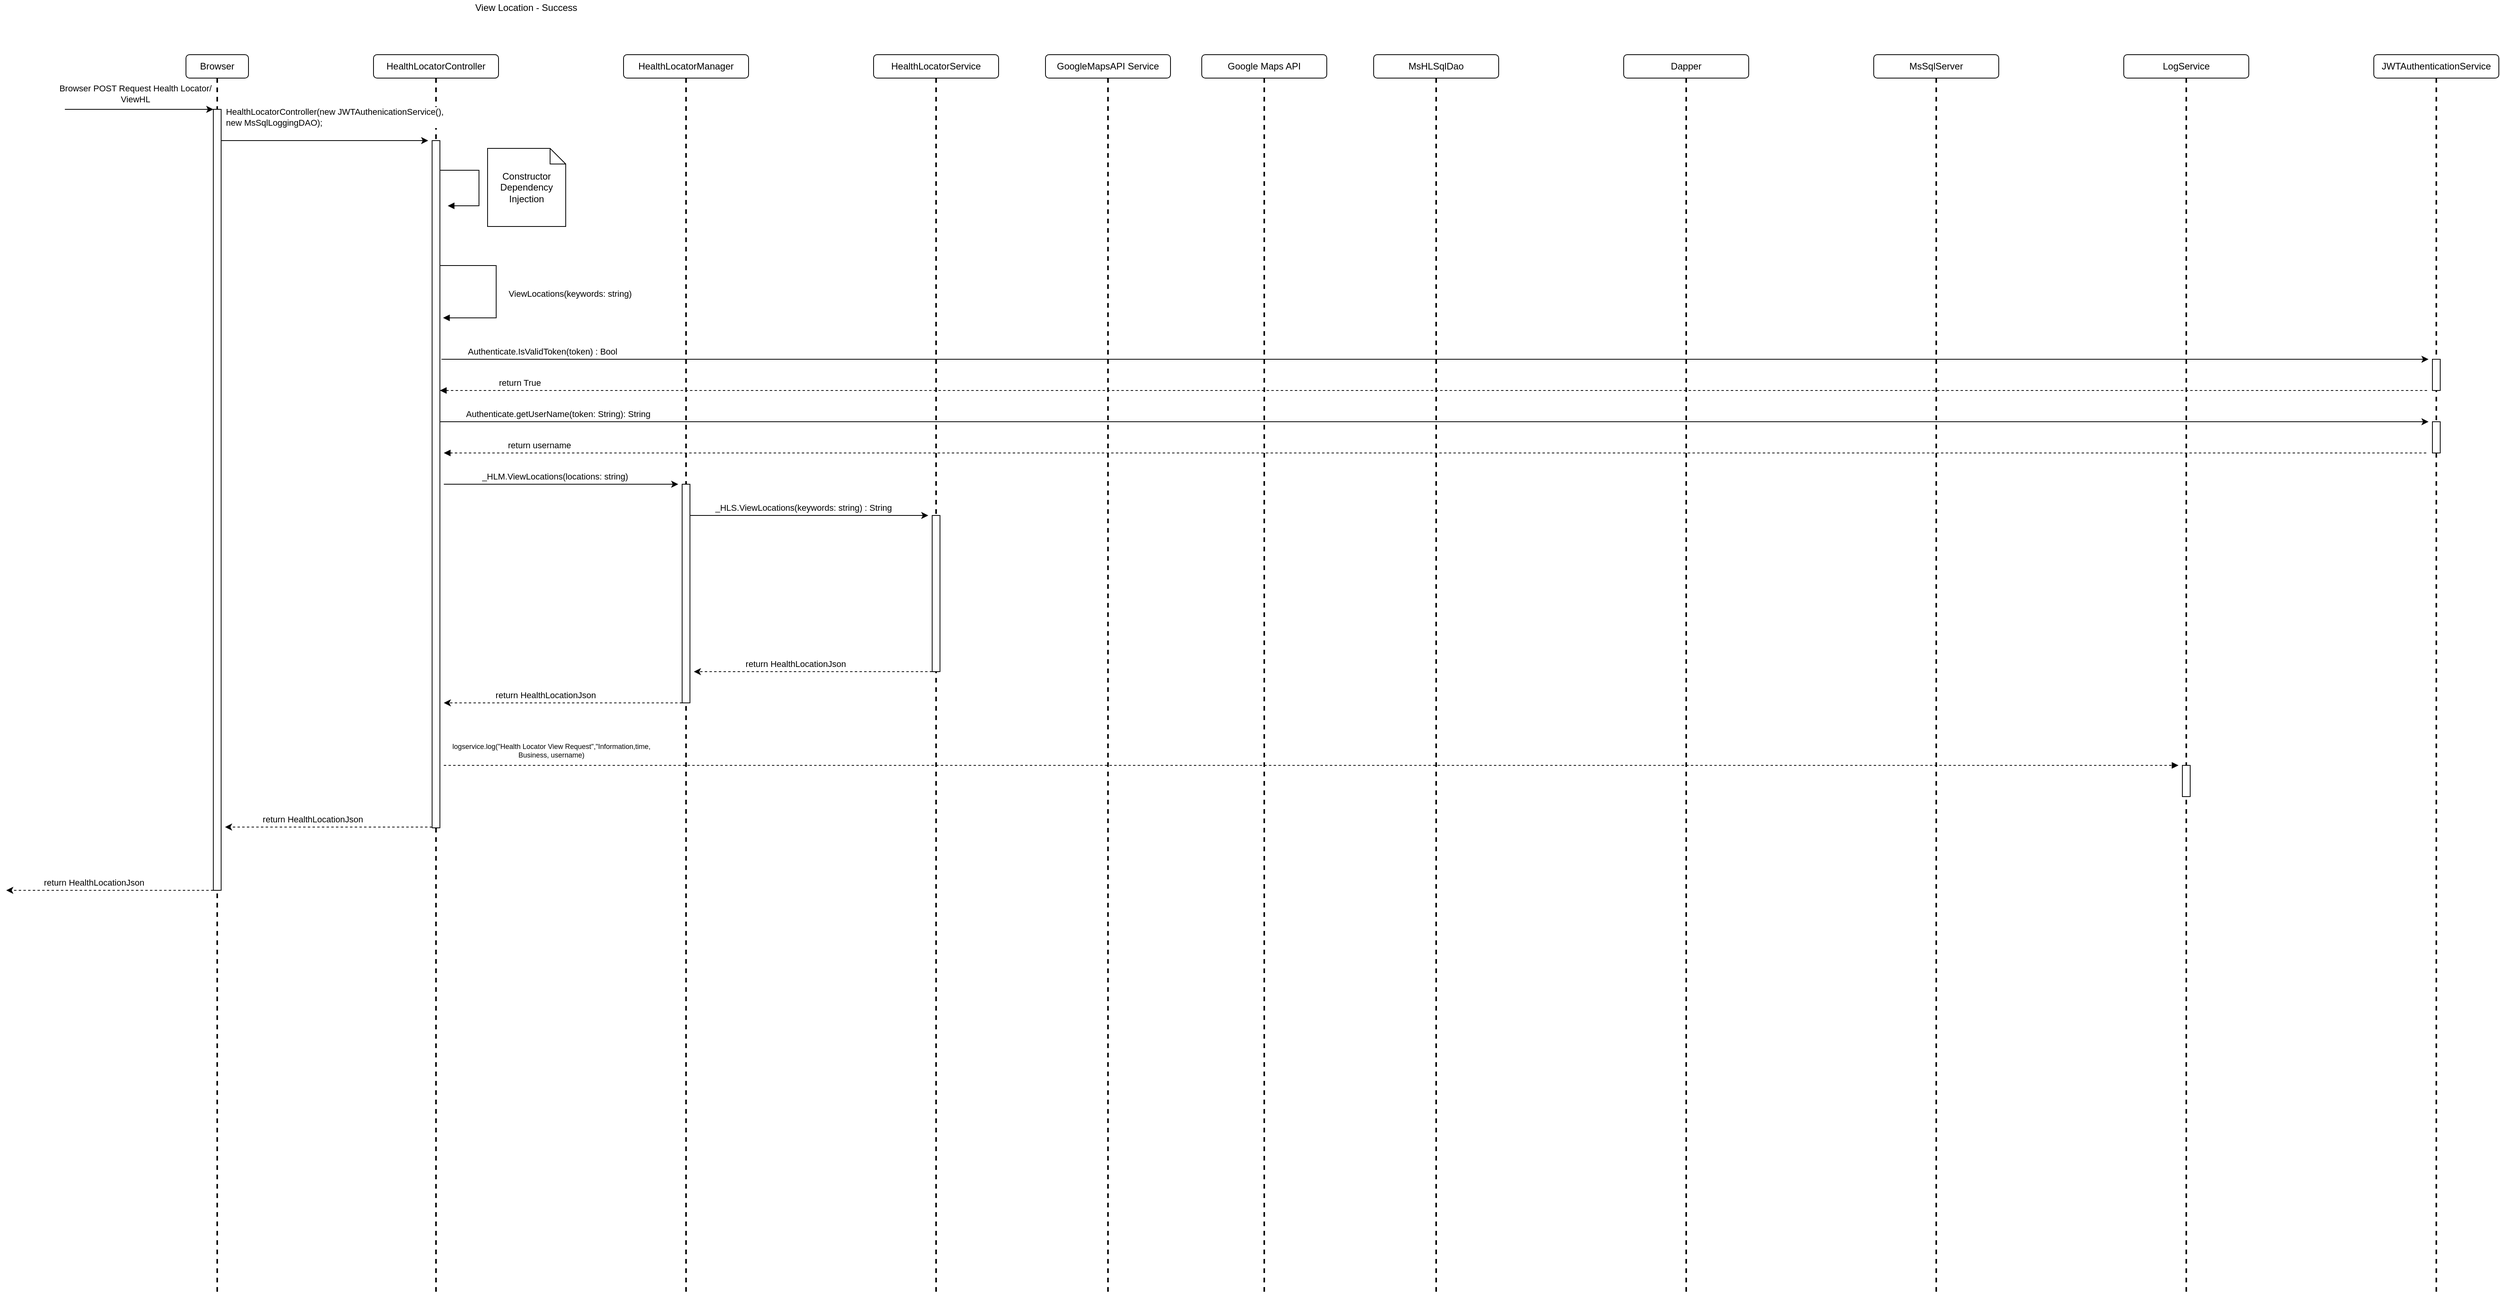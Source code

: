 <mxfile version="17.2.1" type="google" pages="6"><diagram id="oHZ3lgSgXQbj3qEuYTvi" name="View Location - Success"><mxGraphModel grid="1" page="1" gridSize="10" guides="1" tooltips="1" connect="1" arrows="1" fold="1" pageScale="1" pageWidth="850" pageHeight="1100" math="0" shadow="0"><root><mxCell id="0"/><mxCell id="1" parent="0"/><mxCell id="u0QZ7HYDc0_sf2cxY-XN-1" value="Browser" style="rounded=1;whiteSpace=wrap;html=1;" vertex="1" parent="1"><mxGeometry x="40" y="90" width="80" height="30" as="geometry"/></mxCell><mxCell id="u0QZ7HYDc0_sf2cxY-XN-2" value="" style="line;strokeWidth=2;direction=south;html=1;dashed=1;" vertex="1" parent="1"><mxGeometry x="75" y="120" width="10" height="1560" as="geometry"/></mxCell><mxCell id="xtXkHJFrOyyeiFN_kys0-1" value="View Location - Success" style="text;html=1;align=center;verticalAlign=middle;resizable=0;points=[];autosize=1;strokeColor=none;fillColor=none;" vertex="1" parent="1"><mxGeometry x="400" y="20" width="150" height="20" as="geometry"/></mxCell><mxCell id="30Jx31dJUsiQJEgMEA52-3" value="HealthLocatorController" style="rounded=1;whiteSpace=wrap;html=1;" vertex="1" parent="1"><mxGeometry x="280" y="90" width="160" height="30" as="geometry"/></mxCell><mxCell id="30Jx31dJUsiQJEgMEA52-4" value="HealthLocatorManager" style="rounded=1;whiteSpace=wrap;html=1;" vertex="1" parent="1"><mxGeometry x="600" y="90" width="160" height="30" as="geometry"/></mxCell><mxCell id="30Jx31dJUsiQJEgMEA52-5" value="HealthLocatorService" style="rounded=1;whiteSpace=wrap;html=1;" vertex="1" parent="1"><mxGeometry x="920" y="90" width="160" height="30" as="geometry"/></mxCell><mxCell id="30Jx31dJUsiQJEgMEA52-6" value="" style="endArrow=classic;html=1;rounded=0;" edge="1" parent="1"><mxGeometry width="50" height="50" relative="1" as="geometry"><mxPoint x="-115" y="160" as="sourcePoint"/><mxPoint x="75" y="160" as="targetPoint"/></mxGeometry></mxCell><mxCell id="30Jx31dJUsiQJEgMEA52-7" value="&lt;div style=&quot;text-align: left&quot;&gt;Browser POST Request Health Locator/&lt;/div&gt;&lt;span style=&quot;text-align: left&quot;&gt;ViewHL&lt;/span&gt;" style="edgeLabel;html=1;align=center;verticalAlign=middle;resizable=0;points=[];" connectable="0" vertex="1" parent="30Jx31dJUsiQJEgMEA52-6"><mxGeometry x="0.567" y="-1" relative="1" as="geometry"><mxPoint x="-59" y="-21" as="offset"/></mxGeometry></mxCell><mxCell id="30Jx31dJUsiQJEgMEA52-8" value="" style="html=1;points=[];perimeter=orthogonalPerimeter;" vertex="1" parent="1"><mxGeometry x="75" y="160" width="10" height="1000" as="geometry"/></mxCell><mxCell id="30Jx31dJUsiQJEgMEA52-9" value="" style="line;strokeWidth=2;direction=south;html=1;dashed=1;" vertex="1" parent="1"><mxGeometry x="355" y="120" width="10" height="1560" as="geometry"/></mxCell><mxCell id="30Jx31dJUsiQJEgMEA52-10" value="" style="html=1;points=[];perimeter=orthogonalPerimeter;" vertex="1" parent="1"><mxGeometry x="355" y="200" width="10" height="880" as="geometry"/></mxCell><mxCell id="30Jx31dJUsiQJEgMEA52-11" value="" style="endArrow=classic;html=1;rounded=0;" edge="1" parent="1"><mxGeometry width="50" height="50" relative="1" as="geometry"><mxPoint x="85" y="200" as="sourcePoint"/><mxPoint x="350" y="200" as="targetPoint"/></mxGeometry></mxCell><mxCell id="30Jx31dJUsiQJEgMEA52-12" value="&lt;div style=&quot;text-align: left&quot;&gt;HealthLocatorController(new JWTAuthenicationService(),&lt;/div&gt;&lt;div style=&quot;text-align: left&quot;&gt;new MsSqlLoggingDAO);&lt;/div&gt;" style="edgeLabel;html=1;align=center;verticalAlign=middle;resizable=0;points=[];" connectable="0" vertex="1" parent="30Jx31dJUsiQJEgMEA52-11"><mxGeometry x="0.567" y="-1" relative="1" as="geometry"><mxPoint x="-63" y="-31" as="offset"/></mxGeometry></mxCell><mxCell id="30Jx31dJUsiQJEgMEA52-13" value="" style="endArrow=block;endFill=1;html=1;edgeStyle=orthogonalEdgeStyle;align=left;verticalAlign=top;rounded=0;" edge="1" parent="1"><mxGeometry x="-1" relative="1" as="geometry"><mxPoint x="365" y="238.03" as="sourcePoint"/><mxPoint x="375" y="283.53" as="targetPoint"/><Array as="points"><mxPoint x="415" y="238.03"/><mxPoint x="415" y="283.03"/></Array></mxGeometry></mxCell><mxCell id="30Jx31dJUsiQJEgMEA52-14" value="Constructor Dependency Injection" style="shape=note;size=20;whiteSpace=wrap;html=1;" vertex="1" parent="1"><mxGeometry x="426" y="210" width="100" height="100" as="geometry"/></mxCell><mxCell id="30Jx31dJUsiQJEgMEA52-15" value="" style="line;strokeWidth=2;direction=south;html=1;dashed=1;" vertex="1" parent="1"><mxGeometry x="675" y="120" width="10" height="1560" as="geometry"/></mxCell><mxCell id="30Jx31dJUsiQJEgMEA52-16" value="" style="line;strokeWidth=2;direction=south;html=1;dashed=1;" vertex="1" parent="1"><mxGeometry x="995" y="120" width="10" height="1560" as="geometry"/></mxCell><mxCell id="eGefS34OyikyJsZPH8Mj-1" value="MsHLSqlDao" style="rounded=1;whiteSpace=wrap;html=1;" vertex="1" parent="1"><mxGeometry x="1560" y="90" width="160" height="30" as="geometry"/></mxCell><mxCell id="eGefS34OyikyJsZPH8Mj-2" value="" style="line;strokeWidth=2;direction=south;html=1;dashed=1;" vertex="1" parent="1"><mxGeometry x="1635" y="120" width="10" height="1560" as="geometry"/></mxCell><mxCell id="eGefS34OyikyJsZPH8Mj-3" value="Dapper" style="rounded=1;whiteSpace=wrap;html=1;" vertex="1" parent="1"><mxGeometry x="1880" y="90" width="160" height="30" as="geometry"/></mxCell><mxCell id="eGefS34OyikyJsZPH8Mj-4" value="" style="line;strokeWidth=2;direction=south;html=1;dashed=1;" vertex="1" parent="1"><mxGeometry x="1955" y="120" width="10" height="1560" as="geometry"/></mxCell><mxCell id="eGefS34OyikyJsZPH8Mj-5" value="MsSqlServer" style="rounded=1;whiteSpace=wrap;html=1;" vertex="1" parent="1"><mxGeometry x="2200" y="90" width="160" height="30" as="geometry"/></mxCell><mxCell id="eGefS34OyikyJsZPH8Mj-6" value="" style="line;strokeWidth=2;direction=south;html=1;dashed=1;" vertex="1" parent="1"><mxGeometry x="2275" y="120" width="10" height="1560" as="geometry"/></mxCell><mxCell id="eGefS34OyikyJsZPH8Mj-7" value="LogService" style="rounded=1;whiteSpace=wrap;html=1;" vertex="1" parent="1"><mxGeometry x="2520" y="90" width="160" height="30" as="geometry"/></mxCell><mxCell id="eGefS34OyikyJsZPH8Mj-8" value="" style="line;strokeWidth=2;direction=south;html=1;dashed=1;" vertex="1" parent="1"><mxGeometry x="2595" y="120" width="10" height="1560" as="geometry"/></mxCell><mxCell id="eGefS34OyikyJsZPH8Mj-9" value="JWTAuthenticationService" style="rounded=1;whiteSpace=wrap;html=1;" vertex="1" parent="1"><mxGeometry x="2840" y="90" width="160" height="30" as="geometry"/></mxCell><mxCell id="eGefS34OyikyJsZPH8Mj-10" value="" style="line;strokeWidth=2;direction=south;html=1;dashed=1;" vertex="1" parent="1"><mxGeometry x="2915" y="120" width="10" height="1560" as="geometry"/></mxCell><mxCell id="eGefS34OyikyJsZPH8Mj-11" value="ViewLocations(keywords: string)" style="endArrow=block;endFill=1;html=1;edgeStyle=orthogonalEdgeStyle;align=left;verticalAlign=top;rounded=0;" edge="1" parent="1"><mxGeometry x="-0.082" y="14" relative="1" as="geometry"><mxPoint x="365" y="360" as="sourcePoint"/><mxPoint x="369" y="427" as="targetPoint"/><Array as="points"><mxPoint x="437" y="360"/><mxPoint x="437" y="427"/></Array><mxPoint as="offset"/></mxGeometry></mxCell><mxCell id="eGefS34OyikyJsZPH8Mj-13" value="" style="endArrow=none;endFill=0;html=1;edgeStyle=orthogonalEdgeStyle;align=left;verticalAlign=top;rounded=0;startArrow=block;startFill=1;dashed=1;" edge="1" parent="1"><mxGeometry x="-1" relative="1" as="geometry"><mxPoint x="370" y="600.0" as="sourcePoint"/><mxPoint x="2910" y="600" as="targetPoint"/><Array as="points"><mxPoint x="509" y="600"/></Array></mxGeometry></mxCell><mxCell id="eGefS34OyikyJsZPH8Mj-23" value="return username" style="edgeLabel;html=1;align=center;verticalAlign=middle;resizable=0;points=[];" connectable="0" vertex="1" parent="eGefS34OyikyJsZPH8Mj-13"><mxGeometry x="-0.869" y="2" relative="1" as="geometry"><mxPoint x="-45" y="-8" as="offset"/></mxGeometry></mxCell><mxCell id="eGefS34OyikyJsZPH8Mj-14" value="" style="endArrow=classic;html=1;rounded=0;edgeStyle=orthogonalEdgeStyle;" edge="1" parent="1"><mxGeometry relative="1" as="geometry"><mxPoint x="367" y="480" as="sourcePoint"/><mxPoint x="2910" y="480" as="targetPoint"/></mxGeometry></mxCell><mxCell id="eGefS34OyikyJsZPH8Mj-24" value="Authenticate.IsValidToken(token) : Bool" style="edgeLabel;html=1;align=center;verticalAlign=middle;resizable=0;points=[];" connectable="0" vertex="1" parent="eGefS34OyikyJsZPH8Mj-14"><mxGeometry x="-0.842" y="-1" relative="1" as="geometry"><mxPoint x="-72" y="-11" as="offset"/></mxGeometry></mxCell><mxCell id="eGefS34OyikyJsZPH8Mj-16" value="" style="rounded=0;whiteSpace=wrap;html=1;" vertex="1" parent="1"><mxGeometry x="2915" y="560" width="10" height="40" as="geometry"/></mxCell><mxCell id="eGefS34OyikyJsZPH8Mj-19" value="" style="endArrow=none;endFill=0;html=1;edgeStyle=orthogonalEdgeStyle;align=left;verticalAlign=top;rounded=0;startArrow=block;startFill=1;dashed=1;" edge="1" parent="1"><mxGeometry x="-1" relative="1" as="geometry"><mxPoint x="365" y="520" as="sourcePoint"/><mxPoint x="2910" y="520" as="targetPoint"/><Array as="points"><mxPoint x="504.0" y="520.0"/></Array></mxGeometry></mxCell><mxCell id="eGefS34OyikyJsZPH8Mj-26" value="return True" style="edgeLabel;html=1;align=center;verticalAlign=middle;resizable=0;points=[];" connectable="0" vertex="1" parent="eGefS34OyikyJsZPH8Mj-19"><mxGeometry x="-0.836" y="3" relative="1" as="geometry"><mxPoint x="-107" y="-7" as="offset"/></mxGeometry></mxCell><mxCell id="eGefS34OyikyJsZPH8Mj-21" value="" style="rounded=0;whiteSpace=wrap;html=1;" vertex="1" parent="1"><mxGeometry x="2915" y="480" width="10" height="40" as="geometry"/></mxCell><mxCell id="74OWeNWfZGqBNeD1Wc6b-1" value="" style="endArrow=classic;html=1;rounded=0;edgeStyle=orthogonalEdgeStyle;" edge="1" parent="1"><mxGeometry relative="1" as="geometry"><mxPoint x="365" y="560" as="sourcePoint"/><mxPoint x="2910" y="560" as="targetPoint"/></mxGeometry></mxCell><mxCell id="74OWeNWfZGqBNeD1Wc6b-2" value="&lt;span style=&quot;text-align: left&quot;&gt;Authenticate.getUserName(token: String): String&lt;/span&gt;" style="edgeLabel;html=1;align=center;verticalAlign=middle;resizable=0;points=[];" connectable="0" vertex="1" parent="74OWeNWfZGqBNeD1Wc6b-1"><mxGeometry x="-0.842" y="-1" relative="1" as="geometry"><mxPoint x="-50" y="-11" as="offset"/></mxGeometry></mxCell><mxCell id="74OWeNWfZGqBNeD1Wc6b-3" value="" style="endArrow=block;endFill=1;html=1;edgeStyle=orthogonalEdgeStyle;align=left;verticalAlign=top;rounded=0;startArrow=none;startFill=0;dashed=1;" edge="1" parent="1"><mxGeometry x="-1" relative="1" as="geometry"><mxPoint x="370" y="1000" as="sourcePoint"/><mxPoint x="2590" y="1000" as="targetPoint"/><Array as="points"><mxPoint x="2210" y="1000"/><mxPoint x="2210" y="1000"/></Array></mxGeometry></mxCell><mxCell id="74OWeNWfZGqBNeD1Wc6b-4" value="&lt;div style=&quot;font-size: 9px ; text-align: center&quot;&gt;logservice.log(&quot;Health Locator View Request&quot;,&quot;Information,time,&lt;/div&gt;&lt;div style=&quot;font-size: 9px ; text-align: center&quot;&gt;Business, username)&lt;/div&gt;" style="edgeLabel;resizable=0;html=1;align=left;verticalAlign=bottom;" connectable="0" vertex="1" parent="74OWeNWfZGqBNeD1Wc6b-3"><mxGeometry x="-1" relative="1" as="geometry"><mxPoint x="9" y="-6" as="offset"/></mxGeometry></mxCell><mxCell id="74OWeNWfZGqBNeD1Wc6b-5" value="" style="rounded=0;whiteSpace=wrap;html=1;" vertex="1" parent="1"><mxGeometry x="2595" y="1000" width="10" height="40" as="geometry"/></mxCell><mxCell id="7NJEoiIBdjxco1NwEti3-1" value="" style="endArrow=classic;html=1;rounded=0;" edge="1" parent="1"><mxGeometry width="50" height="50" relative="1" as="geometry"><mxPoint x="370" y="640" as="sourcePoint"/><mxPoint x="670" y="640" as="targetPoint"/></mxGeometry></mxCell><mxCell id="7NJEoiIBdjxco1NwEti3-4" value="&lt;span style=&quot;text-align: left&quot;&gt;_HLM.ViewLocations(locations: string)&lt;/span&gt;" style="edgeLabel;html=1;align=center;verticalAlign=middle;resizable=0;points=[];" connectable="0" vertex="1" parent="7NJEoiIBdjxco1NwEti3-1"><mxGeometry x="-0.054" y="1" relative="1" as="geometry"><mxPoint y="-9" as="offset"/></mxGeometry></mxCell><mxCell id="7NJEoiIBdjxco1NwEti3-2" value="" style="html=1;points=[];perimeter=orthogonalPerimeter;" vertex="1" parent="1"><mxGeometry x="675" y="640" width="10" height="280" as="geometry"/></mxCell><mxCell id="7NJEoiIBdjxco1NwEti3-5" value="" style="html=1;points=[];perimeter=orthogonalPerimeter;" vertex="1" parent="1"><mxGeometry x="995" y="680" width="10" height="200" as="geometry"/></mxCell><mxCell id="7NJEoiIBdjxco1NwEti3-6" value="" style="endArrow=classic;html=1;rounded=0;" edge="1" parent="1"><mxGeometry width="50" height="50" relative="1" as="geometry"><mxPoint x="685" y="680" as="sourcePoint"/><mxPoint x="990" y="680" as="targetPoint"/></mxGeometry></mxCell><mxCell id="7NJEoiIBdjxco1NwEti3-7" value="_HLS.ViewLocations(keywords: string) : String" style="edgeLabel;html=1;align=center;verticalAlign=middle;resizable=0;points=[];" connectable="0" vertex="1" parent="7NJEoiIBdjxco1NwEti3-6"><mxGeometry x="-0.054" y="1" relative="1" as="geometry"><mxPoint y="-9" as="offset"/></mxGeometry></mxCell><mxCell id="7NJEoiIBdjxco1NwEti3-8" value="" style="endArrow=classic;html=1;rounded=0;dashed=1;" edge="1" parent="1"><mxGeometry width="50" height="50" relative="1" as="geometry"><mxPoint x="995" y="880" as="sourcePoint"/><mxPoint x="690" y="880" as="targetPoint"/></mxGeometry></mxCell><mxCell id="7NJEoiIBdjxco1NwEti3-9" value="return HealthLocationJson" style="edgeLabel;html=1;align=center;verticalAlign=middle;resizable=0;points=[];" connectable="0" vertex="1" parent="7NJEoiIBdjxco1NwEti3-8"><mxGeometry x="0.075" relative="1" as="geometry"><mxPoint x="-11" y="-10" as="offset"/></mxGeometry></mxCell><mxCell id="7NJEoiIBdjxco1NwEti3-10" value="" style="endArrow=classic;html=1;rounded=0;dashed=1;" edge="1" parent="1"><mxGeometry width="50" height="50" relative="1" as="geometry"><mxPoint x="675" y="920" as="sourcePoint"/><mxPoint x="370" y="920" as="targetPoint"/></mxGeometry></mxCell><mxCell id="7NJEoiIBdjxco1NwEti3-11" value="return HealthLocationJson" style="edgeLabel;html=1;align=center;verticalAlign=middle;resizable=0;points=[];" connectable="0" vertex="1" parent="7NJEoiIBdjxco1NwEti3-10"><mxGeometry x="0.075" relative="1" as="geometry"><mxPoint x="-11" y="-10" as="offset"/></mxGeometry></mxCell><mxCell id="7NJEoiIBdjxco1NwEti3-12" value="" style="endArrow=classic;html=1;rounded=0;dashed=1;" edge="1" parent="1"><mxGeometry width="50" height="50" relative="1" as="geometry"><mxPoint x="355" y="1079.05" as="sourcePoint"/><mxPoint x="90" y="1079" as="targetPoint"/></mxGeometry></mxCell><mxCell id="7NJEoiIBdjxco1NwEti3-13" value="return HealthLocationJson" style="edgeLabel;html=1;align=center;verticalAlign=middle;resizable=0;points=[];" connectable="0" vertex="1" parent="7NJEoiIBdjxco1NwEti3-12"><mxGeometry x="0.075" relative="1" as="geometry"><mxPoint x="-11" y="-10" as="offset"/></mxGeometry></mxCell><mxCell id="7NJEoiIBdjxco1NwEti3-14" value="" style="endArrow=classic;html=1;rounded=0;dashed=1;" edge="1" parent="1"><mxGeometry width="50" height="50" relative="1" as="geometry"><mxPoint x="75" y="1160.05" as="sourcePoint"/><mxPoint x="-190" y="1160" as="targetPoint"/></mxGeometry></mxCell><mxCell id="7NJEoiIBdjxco1NwEti3-15" value="return HealthLocationJson" style="edgeLabel;html=1;align=center;verticalAlign=middle;resizable=0;points=[];" connectable="0" vertex="1" parent="7NJEoiIBdjxco1NwEti3-14"><mxGeometry x="0.075" relative="1" as="geometry"><mxPoint x="-11" y="-10" as="offset"/></mxGeometry></mxCell><mxCell id="ALnXhu4_wsYYyFs9_3lt-1" value="Google Maps API" style="rounded=1;whiteSpace=wrap;html=1;" vertex="1" parent="1"><mxGeometry x="1340" y="90" width="160" height="30" as="geometry"/></mxCell><mxCell id="ALnXhu4_wsYYyFs9_3lt-2" value="" style="line;strokeWidth=2;direction=south;html=1;dashed=1;" vertex="1" parent="1"><mxGeometry x="1415" y="120" width="10" height="1560" as="geometry"/></mxCell><mxCell id="ALnXhu4_wsYYyFs9_3lt-3" value="GoogleMapsAPI Service" style="rounded=1;whiteSpace=wrap;html=1;" vertex="1" parent="1"><mxGeometry x="1140" y="90" width="160" height="30" as="geometry"/></mxCell><mxCell id="ALnXhu4_wsYYyFs9_3lt-4" value="" style="line;strokeWidth=2;direction=south;html=1;dashed=1;" vertex="1" parent="1"><mxGeometry x="1215" y="120" width="10" height="1560" as="geometry"/></mxCell></root></mxGraphModel></diagram><diagram id="XWL9_aU3meY1CWPnHfdv" name="View Location - Invalid Input"><mxGraphModel grid="1" page="1" gridSize="10" guides="1" tooltips="1" connect="1" arrows="1" fold="1" pageScale="1" pageWidth="850" pageHeight="1100" math="0" shadow="0"><root><mxCell id="rIBceY2zViwFWnFOMkuk-0"/><mxCell id="rIBceY2zViwFWnFOMkuk-1" parent="rIBceY2zViwFWnFOMkuk-0"/><mxCell id="-H4z1wy60R0HKY3vZvc5-0" value="&lt;span style=&quot;color: rgb(0 , 0 , 0) ; font-family: &amp;#34;helvetica&amp;#34; ; font-size: 12px ; font-style: normal ; font-weight: 400 ; letter-spacing: normal ; text-align: center ; text-indent: 0px ; text-transform: none ; word-spacing: 0px ; background-color: rgb(248 , 249 , 250) ; display: inline ; float: none&quot;&gt;View Location - Invalid Input&lt;/span&gt;" style="text;whiteSpace=wrap;html=1;" vertex="1" parent="rIBceY2zViwFWnFOMkuk-1"><mxGeometry x="390" y="10" width="170" height="30" as="geometry"/></mxCell><mxCell id="h7AtmaScO6Cn4lAGp8FM-0" value="" style="endArrow=block;endFill=1;html=1;edgeStyle=orthogonalEdgeStyle;align=left;verticalAlign=top;rounded=0;startArrow=none;startFill=0;dashed=1;" edge="1" parent="rIBceY2zViwFWnFOMkuk-1"><mxGeometry x="-1" relative="1" as="geometry"><mxPoint x="370" y="1320" as="sourcePoint"/><mxPoint x="2590" y="1320" as="targetPoint"/><Array as="points"><mxPoint x="2590" y="1320"/></Array></mxGeometry></mxCell><mxCell id="h7AtmaScO6Cn4lAGp8FM-1" value="&lt;div style=&quot;font-size: 9px ; text-align: center&quot;&gt;logservice.log(&quot;Health Locator View - Invalid Input&quot;,&quot;Information,time,&lt;/div&gt;&lt;div style=&quot;font-size: 9px ; text-align: center&quot;&gt;Business, username)&lt;/div&gt;" style="edgeLabel;resizable=0;html=1;align=left;verticalAlign=bottom;" connectable="0" vertex="1" parent="h7AtmaScO6Cn4lAGp8FM-0"><mxGeometry x="-1" relative="1" as="geometry"><mxPoint x="9" y="-6" as="offset"/></mxGeometry></mxCell><mxCell id="A76W3YTU_wlslhuuYcfK-0" value="Browser" style="rounded=1;whiteSpace=wrap;html=1;" vertex="1" parent="rIBceY2zViwFWnFOMkuk-1"><mxGeometry x="40" y="90" width="80" height="30" as="geometry"/></mxCell><mxCell id="A76W3YTU_wlslhuuYcfK-1" value="" style="line;strokeWidth=2;direction=south;html=1;dashed=1;" vertex="1" parent="rIBceY2zViwFWnFOMkuk-1"><mxGeometry x="75" y="120" width="10" height="1560" as="geometry"/></mxCell><mxCell id="A76W3YTU_wlslhuuYcfK-2" value="HealthLocatorController" style="rounded=1;whiteSpace=wrap;html=1;" vertex="1" parent="rIBceY2zViwFWnFOMkuk-1"><mxGeometry x="280" y="90" width="160" height="30" as="geometry"/></mxCell><mxCell id="A76W3YTU_wlslhuuYcfK-3" value="HealthLocatorManager" style="rounded=1;whiteSpace=wrap;html=1;" vertex="1" parent="rIBceY2zViwFWnFOMkuk-1"><mxGeometry x="600" y="90" width="160" height="30" as="geometry"/></mxCell><mxCell id="A76W3YTU_wlslhuuYcfK-4" value="HealthLocatorService" style="rounded=1;whiteSpace=wrap;html=1;" vertex="1" parent="rIBceY2zViwFWnFOMkuk-1"><mxGeometry x="920" y="90" width="160" height="30" as="geometry"/></mxCell><mxCell id="A76W3YTU_wlslhuuYcfK-5" value="" style="endArrow=classic;html=1;rounded=0;" edge="1" parent="rIBceY2zViwFWnFOMkuk-1"><mxGeometry width="50" height="50" relative="1" as="geometry"><mxPoint x="-115" y="160" as="sourcePoint"/><mxPoint x="75" y="160" as="targetPoint"/></mxGeometry></mxCell><mxCell id="A76W3YTU_wlslhuuYcfK-6" value="&lt;div style=&quot;text-align: left&quot;&gt;Browser POST Request Health Locator/&lt;/div&gt;&lt;span style=&quot;text-align: left&quot;&gt;ViewHL&lt;/span&gt;" style="edgeLabel;html=1;align=center;verticalAlign=middle;resizable=0;points=[];" connectable="0" vertex="1" parent="A76W3YTU_wlslhuuYcfK-5"><mxGeometry x="0.567" y="-1" relative="1" as="geometry"><mxPoint x="-59" y="-21" as="offset"/></mxGeometry></mxCell><mxCell id="A76W3YTU_wlslhuuYcfK-7" value="" style="html=1;points=[];perimeter=orthogonalPerimeter;" vertex="1" parent="rIBceY2zViwFWnFOMkuk-1"><mxGeometry x="75" y="160" width="10" height="1240" as="geometry"/></mxCell><mxCell id="A76W3YTU_wlslhuuYcfK-8" value="" style="line;strokeWidth=2;direction=south;html=1;dashed=1;" vertex="1" parent="rIBceY2zViwFWnFOMkuk-1"><mxGeometry x="355" y="120" width="10" height="1560" as="geometry"/></mxCell><mxCell id="A76W3YTU_wlslhuuYcfK-9" value="" style="html=1;points=[];perimeter=orthogonalPerimeter;" vertex="1" parent="rIBceY2zViwFWnFOMkuk-1"><mxGeometry x="355" y="200" width="10" height="1160" as="geometry"/></mxCell><mxCell id="A76W3YTU_wlslhuuYcfK-10" value="" style="endArrow=classic;html=1;rounded=0;" edge="1" parent="rIBceY2zViwFWnFOMkuk-1"><mxGeometry width="50" height="50" relative="1" as="geometry"><mxPoint x="85" y="200" as="sourcePoint"/><mxPoint x="350" y="200" as="targetPoint"/></mxGeometry></mxCell><mxCell id="A76W3YTU_wlslhuuYcfK-11" value="&lt;div style=&quot;text-align: left&quot;&gt;HealthLocatorController(new JWTAuthenicationService(),&lt;/div&gt;&lt;div style=&quot;text-align: left&quot;&gt;new MsSqlLoggingDAO);&lt;/div&gt;" style="edgeLabel;html=1;align=center;verticalAlign=middle;resizable=0;points=[];" connectable="0" vertex="1" parent="A76W3YTU_wlslhuuYcfK-10"><mxGeometry x="0.567" y="-1" relative="1" as="geometry"><mxPoint x="-63" y="-31" as="offset"/></mxGeometry></mxCell><mxCell id="A76W3YTU_wlslhuuYcfK-12" value="" style="endArrow=block;endFill=1;html=1;edgeStyle=orthogonalEdgeStyle;align=left;verticalAlign=top;rounded=0;" edge="1" parent="rIBceY2zViwFWnFOMkuk-1"><mxGeometry x="-1" relative="1" as="geometry"><mxPoint x="365" y="238.03" as="sourcePoint"/><mxPoint x="375" y="283.53" as="targetPoint"/><Array as="points"><mxPoint x="415" y="238.03"/><mxPoint x="415" y="283.03"/></Array></mxGeometry></mxCell><mxCell id="A76W3YTU_wlslhuuYcfK-13" value="Constructor Dependency Injection" style="shape=note;size=20;whiteSpace=wrap;html=1;" vertex="1" parent="rIBceY2zViwFWnFOMkuk-1"><mxGeometry x="426" y="210" width="100" height="100" as="geometry"/></mxCell><mxCell id="A76W3YTU_wlslhuuYcfK-14" value="" style="line;strokeWidth=2;direction=south;html=1;dashed=1;" vertex="1" parent="rIBceY2zViwFWnFOMkuk-1"><mxGeometry x="675" y="120" width="10" height="1560" as="geometry"/></mxCell><mxCell id="A76W3YTU_wlslhuuYcfK-15" value="" style="line;strokeWidth=2;direction=south;html=1;dashed=1;" vertex="1" parent="rIBceY2zViwFWnFOMkuk-1"><mxGeometry x="995" y="120" width="10" height="1560" as="geometry"/></mxCell><mxCell id="A76W3YTU_wlslhuuYcfK-16" value="MsHLSqlDao" style="rounded=1;whiteSpace=wrap;html=1;" vertex="1" parent="rIBceY2zViwFWnFOMkuk-1"><mxGeometry x="1560" y="90" width="160" height="30" as="geometry"/></mxCell><mxCell id="A76W3YTU_wlslhuuYcfK-17" value="" style="line;strokeWidth=2;direction=south;html=1;dashed=1;" vertex="1" parent="rIBceY2zViwFWnFOMkuk-1"><mxGeometry x="1635" y="120" width="10" height="1560" as="geometry"/></mxCell><mxCell id="A76W3YTU_wlslhuuYcfK-18" value="Dapper" style="rounded=1;whiteSpace=wrap;html=1;" vertex="1" parent="rIBceY2zViwFWnFOMkuk-1"><mxGeometry x="1880" y="90" width="160" height="30" as="geometry"/></mxCell><mxCell id="A76W3YTU_wlslhuuYcfK-19" value="" style="line;strokeWidth=2;direction=south;html=1;dashed=1;" vertex="1" parent="rIBceY2zViwFWnFOMkuk-1"><mxGeometry x="1955" y="120" width="10" height="1560" as="geometry"/></mxCell><mxCell id="A76W3YTU_wlslhuuYcfK-20" value="MsSqlServer" style="rounded=1;whiteSpace=wrap;html=1;" vertex="1" parent="rIBceY2zViwFWnFOMkuk-1"><mxGeometry x="2200" y="90" width="160" height="30" as="geometry"/></mxCell><mxCell id="A76W3YTU_wlslhuuYcfK-21" value="" style="line;strokeWidth=2;direction=south;html=1;dashed=1;" vertex="1" parent="rIBceY2zViwFWnFOMkuk-1"><mxGeometry x="2275" y="120" width="10" height="1560" as="geometry"/></mxCell><mxCell id="A76W3YTU_wlslhuuYcfK-22" value="LogService" style="rounded=1;whiteSpace=wrap;html=1;" vertex="1" parent="rIBceY2zViwFWnFOMkuk-1"><mxGeometry x="2520" y="90" width="160" height="30" as="geometry"/></mxCell><mxCell id="A76W3YTU_wlslhuuYcfK-23" value="" style="line;strokeWidth=2;direction=south;html=1;dashed=1;" vertex="1" parent="rIBceY2zViwFWnFOMkuk-1"><mxGeometry x="2595" y="120" width="10" height="1560" as="geometry"/></mxCell><mxCell id="A76W3YTU_wlslhuuYcfK-24" value="JWTAuthenticationService" style="rounded=1;whiteSpace=wrap;html=1;" vertex="1" parent="rIBceY2zViwFWnFOMkuk-1"><mxGeometry x="2840" y="90" width="160" height="30" as="geometry"/></mxCell><mxCell id="A76W3YTU_wlslhuuYcfK-25" value="" style="line;strokeWidth=2;direction=south;html=1;dashed=1;" vertex="1" parent="rIBceY2zViwFWnFOMkuk-1"><mxGeometry x="2915" y="120" width="10" height="1560" as="geometry"/></mxCell><mxCell id="A76W3YTU_wlslhuuYcfK-26" value="ViewLocations(keywords: string)" style="endArrow=block;endFill=1;html=1;edgeStyle=orthogonalEdgeStyle;align=left;verticalAlign=top;rounded=0;" edge="1" parent="rIBceY2zViwFWnFOMkuk-1"><mxGeometry x="-0.208" y="3" relative="1" as="geometry"><mxPoint x="365" y="360" as="sourcePoint"/><mxPoint x="369" y="427.0" as="targetPoint"/><Array as="points"><mxPoint x="440" y="360"/><mxPoint x="440" y="427"/></Array><mxPoint as="offset"/></mxGeometry></mxCell><mxCell id="A76W3YTU_wlslhuuYcfK-27" value="" style="endArrow=none;endFill=0;html=1;edgeStyle=orthogonalEdgeStyle;align=left;verticalAlign=top;rounded=0;startArrow=block;startFill=1;dashed=1;" edge="1" parent="rIBceY2zViwFWnFOMkuk-1"><mxGeometry x="-1" relative="1" as="geometry"><mxPoint x="370" y="600.0" as="sourcePoint"/><mxPoint x="2910" y="600" as="targetPoint"/><Array as="points"><mxPoint x="509" y="600"/></Array></mxGeometry></mxCell><mxCell id="A76W3YTU_wlslhuuYcfK-28" value="return username" style="edgeLabel;html=1;align=center;verticalAlign=middle;resizable=0;points=[];" connectable="0" vertex="1" parent="A76W3YTU_wlslhuuYcfK-27"><mxGeometry x="-0.869" y="2" relative="1" as="geometry"><mxPoint x="-45" y="-8" as="offset"/></mxGeometry></mxCell><mxCell id="A76W3YTU_wlslhuuYcfK-29" value="" style="endArrow=classic;html=1;rounded=0;edgeStyle=orthogonalEdgeStyle;" edge="1" parent="rIBceY2zViwFWnFOMkuk-1"><mxGeometry relative="1" as="geometry"><mxPoint x="367" y="480" as="sourcePoint"/><mxPoint x="2910" y="480" as="targetPoint"/></mxGeometry></mxCell><mxCell id="A76W3YTU_wlslhuuYcfK-30" value="Authenticate.IsValidToken(token) : Bool" style="edgeLabel;html=1;align=center;verticalAlign=middle;resizable=0;points=[];" connectable="0" vertex="1" parent="A76W3YTU_wlslhuuYcfK-29"><mxGeometry x="-0.842" y="-1" relative="1" as="geometry"><mxPoint x="-72" y="-11" as="offset"/></mxGeometry></mxCell><mxCell id="A76W3YTU_wlslhuuYcfK-31" value="" style="rounded=0;whiteSpace=wrap;html=1;" vertex="1" parent="rIBceY2zViwFWnFOMkuk-1"><mxGeometry x="2915" y="560" width="10" height="40" as="geometry"/></mxCell><mxCell id="A76W3YTU_wlslhuuYcfK-32" value="" style="endArrow=none;endFill=0;html=1;edgeStyle=orthogonalEdgeStyle;align=left;verticalAlign=top;rounded=0;startArrow=block;startFill=1;dashed=1;" edge="1" parent="rIBceY2zViwFWnFOMkuk-1"><mxGeometry x="-1" relative="1" as="geometry"><mxPoint x="365" y="520" as="sourcePoint"/><mxPoint x="2910" y="520" as="targetPoint"/><Array as="points"><mxPoint x="504.0" y="520.0"/></Array></mxGeometry></mxCell><mxCell id="A76W3YTU_wlslhuuYcfK-33" value="return True" style="edgeLabel;html=1;align=center;verticalAlign=middle;resizable=0;points=[];" connectable="0" vertex="1" parent="A76W3YTU_wlslhuuYcfK-32"><mxGeometry x="-0.836" y="3" relative="1" as="geometry"><mxPoint x="-107" y="-7" as="offset"/></mxGeometry></mxCell><mxCell id="A76W3YTU_wlslhuuYcfK-34" value="" style="rounded=0;whiteSpace=wrap;html=1;" vertex="1" parent="rIBceY2zViwFWnFOMkuk-1"><mxGeometry x="2915" y="480" width="10" height="40" as="geometry"/></mxCell><mxCell id="A76W3YTU_wlslhuuYcfK-35" value="" style="endArrow=classic;html=1;rounded=0;edgeStyle=orthogonalEdgeStyle;" edge="1" parent="rIBceY2zViwFWnFOMkuk-1"><mxGeometry relative="1" as="geometry"><mxPoint x="365" y="560" as="sourcePoint"/><mxPoint x="2910" y="560" as="targetPoint"/></mxGeometry></mxCell><mxCell id="A76W3YTU_wlslhuuYcfK-36" value="&lt;span style=&quot;text-align: left&quot;&gt;Authenticate.getUserName(token: String): String&lt;/span&gt;" style="edgeLabel;html=1;align=center;verticalAlign=middle;resizable=0;points=[];" connectable="0" vertex="1" parent="A76W3YTU_wlslhuuYcfK-35"><mxGeometry x="-0.842" y="-1" relative="1" as="geometry"><mxPoint x="-50" y="-11" as="offset"/></mxGeometry></mxCell><mxCell id="A76W3YTU_wlslhuuYcfK-37" value="" style="endArrow=classic;html=1;rounded=0;" edge="1" parent="rIBceY2zViwFWnFOMkuk-1"><mxGeometry width="50" height="50" relative="1" as="geometry"><mxPoint x="370" y="640" as="sourcePoint"/><mxPoint x="670" y="640" as="targetPoint"/></mxGeometry></mxCell><mxCell id="A76W3YTU_wlslhuuYcfK-38" value="&lt;span style=&quot;text-align: left&quot;&gt;_HLM.ViewLocations(keywords: string)&lt;/span&gt;" style="edgeLabel;html=1;align=center;verticalAlign=middle;resizable=0;points=[];" connectable="0" vertex="1" parent="A76W3YTU_wlslhuuYcfK-37"><mxGeometry x="-0.054" y="1" relative="1" as="geometry"><mxPoint y="-9" as="offset"/></mxGeometry></mxCell><mxCell id="A76W3YTU_wlslhuuYcfK-39" value="" style="html=1;points=[];perimeter=orthogonalPerimeter;" vertex="1" parent="rIBceY2zViwFWnFOMkuk-1"><mxGeometry x="675" y="640" width="10" height="280" as="geometry"/></mxCell><mxCell id="A76W3YTU_wlslhuuYcfK-40" value="" style="html=1;points=[];perimeter=orthogonalPerimeter;" vertex="1" parent="rIBceY2zViwFWnFOMkuk-1"><mxGeometry x="995" y="680" width="10" height="200" as="geometry"/></mxCell><mxCell id="A76W3YTU_wlslhuuYcfK-41" value="" style="endArrow=classic;html=1;rounded=0;" edge="1" parent="rIBceY2zViwFWnFOMkuk-1"><mxGeometry width="50" height="50" relative="1" as="geometry"><mxPoint x="685" y="680" as="sourcePoint"/><mxPoint x="990" y="680" as="targetPoint"/></mxGeometry></mxCell><mxCell id="A76W3YTU_wlslhuuYcfK-42" value="_HLS.ViewHL(key: string)" style="edgeLabel;html=1;align=center;verticalAlign=middle;resizable=0;points=[];" connectable="0" vertex="1" parent="A76W3YTU_wlslhuuYcfK-41"><mxGeometry x="-0.054" y="1" relative="1" as="geometry"><mxPoint y="-9" as="offset"/></mxGeometry></mxCell><mxCell id="A76W3YTU_wlslhuuYcfK-43" value="" style="endArrow=classic;html=1;rounded=0;dashed=1;" edge="1" parent="rIBceY2zViwFWnFOMkuk-1"><mxGeometry width="50" height="50" relative="1" as="geometry"><mxPoint x="995" y="880" as="sourcePoint"/><mxPoint x="690" y="880" as="targetPoint"/></mxGeometry></mxCell><mxCell id="A76W3YTU_wlslhuuYcfK-44" value="return HealthLocationJson" style="edgeLabel;html=1;align=center;verticalAlign=middle;resizable=0;points=[];" connectable="0" vertex="1" parent="A76W3YTU_wlslhuuYcfK-43"><mxGeometry x="0.075" relative="1" as="geometry"><mxPoint x="-11" y="-10" as="offset"/></mxGeometry></mxCell><mxCell id="A76W3YTU_wlslhuuYcfK-45" value="" style="endArrow=classic;html=1;rounded=0;dashed=1;" edge="1" parent="rIBceY2zViwFWnFOMkuk-1"><mxGeometry width="50" height="50" relative="1" as="geometry"><mxPoint x="675" y="920" as="sourcePoint"/><mxPoint x="370" y="920" as="targetPoint"/></mxGeometry></mxCell><mxCell id="A76W3YTU_wlslhuuYcfK-46" value="return HealthLocationJson" style="edgeLabel;html=1;align=center;verticalAlign=middle;resizable=0;points=[];" connectable="0" vertex="1" parent="A76W3YTU_wlslhuuYcfK-45"><mxGeometry x="0.075" relative="1" as="geometry"><mxPoint x="-11" y="-10" as="offset"/></mxGeometry></mxCell><mxCell id="A76W3YTU_wlslhuuYcfK-47" value="" style="endArrow=classic;html=1;rounded=0;dashed=1;" edge="1" parent="rIBceY2zViwFWnFOMkuk-1"><mxGeometry width="50" height="50" relative="1" as="geometry"><mxPoint x="355" y="1358.87" as="sourcePoint"/><mxPoint x="90" y="1358.82" as="targetPoint"/></mxGeometry></mxCell><mxCell id="A76W3YTU_wlslhuuYcfK-48" value="return HealthLocationJson" style="edgeLabel;html=1;align=center;verticalAlign=middle;resizable=0;points=[];" connectable="0" vertex="1" parent="A76W3YTU_wlslhuuYcfK-47"><mxGeometry x="0.075" relative="1" as="geometry"><mxPoint x="-11" y="-10" as="offset"/></mxGeometry></mxCell><mxCell id="A76W3YTU_wlslhuuYcfK-49" value="" style="endArrow=classic;html=1;rounded=0;dashed=1;" edge="1" parent="rIBceY2zViwFWnFOMkuk-1"><mxGeometry width="50" height="50" relative="1" as="geometry"><mxPoint x="75" y="1400.05" as="sourcePoint"/><mxPoint x="-190" y="1400" as="targetPoint"/></mxGeometry></mxCell><mxCell id="A76W3YTU_wlslhuuYcfK-50" value="return HealthLocationJson" style="edgeLabel;html=1;align=center;verticalAlign=middle;resizable=0;points=[];" connectable="0" vertex="1" parent="A76W3YTU_wlslhuuYcfK-49"><mxGeometry x="0.075" relative="1" as="geometry"><mxPoint x="-11" y="-10" as="offset"/></mxGeometry></mxCell><mxCell id="h7AtmaScO6Cn4lAGp8FM-2" value="" style="rounded=0;whiteSpace=wrap;html=1;" vertex="1" parent="rIBceY2zViwFWnFOMkuk-1"><mxGeometry x="2595" y="1320" width="10" height="40" as="geometry"/></mxCell><mxCell id="RJmyD11SoDKiE6UHAQLz-0" value="Google Maps API" style="rounded=1;whiteSpace=wrap;html=1;" vertex="1" parent="rIBceY2zViwFWnFOMkuk-1"><mxGeometry x="1340" y="90" width="160" height="30" as="geometry"/></mxCell><mxCell id="RJmyD11SoDKiE6UHAQLz-1" value="" style="line;strokeWidth=2;direction=south;html=1;dashed=1;" vertex="1" parent="rIBceY2zViwFWnFOMkuk-1"><mxGeometry x="1415" y="120" width="10" height="1560" as="geometry"/></mxCell><mxCell id="RJmyD11SoDKiE6UHAQLz-2" value="GoogleMapsAPI Service" style="rounded=1;whiteSpace=wrap;html=1;" vertex="1" parent="rIBceY2zViwFWnFOMkuk-1"><mxGeometry x="1140" y="90" width="160" height="30" as="geometry"/></mxCell><mxCell id="RJmyD11SoDKiE6UHAQLz-3" value="" style="line;strokeWidth=2;direction=south;html=1;dashed=1;" vertex="1" parent="rIBceY2zViwFWnFOMkuk-1"><mxGeometry x="1215" y="120" width="10" height="1560" as="geometry"/></mxCell></root></mxGraphModel></diagram><diagram id="MQLZDB1fxwNdA5vS0_HX" name="View Location - View Error"><mxGraphModel grid="1" page="1" gridSize="10" guides="1" tooltips="1" connect="1" arrows="1" fold="1" pageScale="1" pageWidth="850" pageHeight="1100" math="0" shadow="0"><root><mxCell id="eXxiyHhiMyNgzAA4AFDG-0"/><mxCell id="eXxiyHhiMyNgzAA4AFDG-1" parent="eXxiyHhiMyNgzAA4AFDG-0"/><mxCell id="dHQavBg2aYxrT8EBBq0i-0" value="View Location - View Error" style="text;whiteSpace=wrap;html=1;" vertex="1" parent="eXxiyHhiMyNgzAA4AFDG-1"><mxGeometry x="530" y="10" width="190" height="30" as="geometry"/></mxCell><mxCell id="iGolrB5qo_IUyU6XsqCe-0" value="Browser" style="rounded=1;whiteSpace=wrap;html=1;" vertex="1" parent="eXxiyHhiMyNgzAA4AFDG-1"><mxGeometry x="40" y="90" width="80" height="30" as="geometry"/></mxCell><mxCell id="iGolrB5qo_IUyU6XsqCe-1" value="" style="line;strokeWidth=2;direction=south;html=1;dashed=1;" vertex="1" parent="eXxiyHhiMyNgzAA4AFDG-1"><mxGeometry x="75" y="120" width="10" height="1560" as="geometry"/></mxCell><mxCell id="iGolrB5qo_IUyU6XsqCe-2" value="HealthLocatorController" style="rounded=1;whiteSpace=wrap;html=1;" vertex="1" parent="eXxiyHhiMyNgzAA4AFDG-1"><mxGeometry x="280" y="90" width="160" height="30" as="geometry"/></mxCell><mxCell id="iGolrB5qo_IUyU6XsqCe-3" value="HealthLocatorManager" style="rounded=1;whiteSpace=wrap;html=1;" vertex="1" parent="eXxiyHhiMyNgzAA4AFDG-1"><mxGeometry x="600" y="90" width="160" height="30" as="geometry"/></mxCell><mxCell id="iGolrB5qo_IUyU6XsqCe-4" value="HealthLocatorService" style="rounded=1;whiteSpace=wrap;html=1;" vertex="1" parent="eXxiyHhiMyNgzAA4AFDG-1"><mxGeometry x="920" y="90" width="160" height="30" as="geometry"/></mxCell><mxCell id="iGolrB5qo_IUyU6XsqCe-5" value="" style="endArrow=classic;html=1;rounded=0;" edge="1" parent="eXxiyHhiMyNgzAA4AFDG-1"><mxGeometry width="50" height="50" relative="1" as="geometry"><mxPoint x="-115" y="160" as="sourcePoint"/><mxPoint x="75" y="160" as="targetPoint"/></mxGeometry></mxCell><mxCell id="iGolrB5qo_IUyU6XsqCe-6" value="&lt;div style=&quot;text-align: left&quot;&gt;Browser POST Request Health Locator/&lt;/div&gt;&lt;span style=&quot;text-align: left&quot;&gt;ViewHL&lt;/span&gt;" style="edgeLabel;html=1;align=center;verticalAlign=middle;resizable=0;points=[];" connectable="0" vertex="1" parent="iGolrB5qo_IUyU6XsqCe-5"><mxGeometry x="0.567" y="-1" relative="1" as="geometry"><mxPoint x="-59" y="-21" as="offset"/></mxGeometry></mxCell><mxCell id="iGolrB5qo_IUyU6XsqCe-7" value="" style="html=1;points=[];perimeter=orthogonalPerimeter;" vertex="1" parent="eXxiyHhiMyNgzAA4AFDG-1"><mxGeometry x="75" y="160" width="10" height="1240" as="geometry"/></mxCell><mxCell id="iGolrB5qo_IUyU6XsqCe-8" value="" style="line;strokeWidth=2;direction=south;html=1;dashed=1;" vertex="1" parent="eXxiyHhiMyNgzAA4AFDG-1"><mxGeometry x="355" y="120" width="10" height="1560" as="geometry"/></mxCell><mxCell id="iGolrB5qo_IUyU6XsqCe-9" value="" style="html=1;points=[];perimeter=orthogonalPerimeter;" vertex="1" parent="eXxiyHhiMyNgzAA4AFDG-1"><mxGeometry x="355" y="200" width="10" height="1150" as="geometry"/></mxCell><mxCell id="iGolrB5qo_IUyU6XsqCe-10" value="" style="endArrow=classic;html=1;rounded=0;" edge="1" parent="eXxiyHhiMyNgzAA4AFDG-1"><mxGeometry width="50" height="50" relative="1" as="geometry"><mxPoint x="85" y="200" as="sourcePoint"/><mxPoint x="350" y="200" as="targetPoint"/></mxGeometry></mxCell><mxCell id="iGolrB5qo_IUyU6XsqCe-11" value="&lt;div style=&quot;text-align: left&quot;&gt;HealthLocatorController(new JWTAuthenicationService());&lt;/div&gt;" style="edgeLabel;html=1;align=center;verticalAlign=middle;resizable=0;points=[];" connectable="0" vertex="1" parent="iGolrB5qo_IUyU6XsqCe-10"><mxGeometry x="0.567" y="-1" relative="1" as="geometry"><mxPoint x="-63" y="-21" as="offset"/></mxGeometry></mxCell><mxCell id="iGolrB5qo_IUyU6XsqCe-12" value="" style="endArrow=block;endFill=1;html=1;edgeStyle=orthogonalEdgeStyle;align=left;verticalAlign=top;rounded=0;" edge="1" parent="eXxiyHhiMyNgzAA4AFDG-1"><mxGeometry x="-1" relative="1" as="geometry"><mxPoint x="365" y="238.03" as="sourcePoint"/><mxPoint x="375" y="283.53" as="targetPoint"/><Array as="points"><mxPoint x="415" y="238.03"/><mxPoint x="415" y="283.03"/></Array></mxGeometry></mxCell><mxCell id="iGolrB5qo_IUyU6XsqCe-13" value="Constructor Dependency Injection" style="shape=note;size=20;whiteSpace=wrap;html=1;" vertex="1" parent="eXxiyHhiMyNgzAA4AFDG-1"><mxGeometry x="426" y="210" width="100" height="100" as="geometry"/></mxCell><mxCell id="iGolrB5qo_IUyU6XsqCe-14" value="" style="line;strokeWidth=2;direction=south;html=1;dashed=1;" vertex="1" parent="eXxiyHhiMyNgzAA4AFDG-1"><mxGeometry x="675" y="120" width="10" height="1560" as="geometry"/></mxCell><mxCell id="iGolrB5qo_IUyU6XsqCe-15" value="" style="line;strokeWidth=2;direction=south;html=1;dashed=1;" vertex="1" parent="eXxiyHhiMyNgzAA4AFDG-1"><mxGeometry x="995" y="120" width="10" height="1560" as="geometry"/></mxCell><mxCell id="iGolrB5qo_IUyU6XsqCe-16" value="MsHLSqlDao" style="rounded=1;whiteSpace=wrap;html=1;" vertex="1" parent="eXxiyHhiMyNgzAA4AFDG-1"><mxGeometry x="1560" y="90" width="160" height="30" as="geometry"/></mxCell><mxCell id="iGolrB5qo_IUyU6XsqCe-17" value="" style="line;strokeWidth=2;direction=south;html=1;dashed=1;" vertex="1" parent="eXxiyHhiMyNgzAA4AFDG-1"><mxGeometry x="1635" y="120" width="10" height="1560" as="geometry"/></mxCell><mxCell id="iGolrB5qo_IUyU6XsqCe-18" value="Dapper" style="rounded=1;whiteSpace=wrap;html=1;" vertex="1" parent="eXxiyHhiMyNgzAA4AFDG-1"><mxGeometry x="1880" y="90" width="160" height="30" as="geometry"/></mxCell><mxCell id="iGolrB5qo_IUyU6XsqCe-19" value="" style="line;strokeWidth=2;direction=south;html=1;dashed=1;" vertex="1" parent="eXxiyHhiMyNgzAA4AFDG-1"><mxGeometry x="1955" y="120" width="10" height="1560" as="geometry"/></mxCell><mxCell id="iGolrB5qo_IUyU6XsqCe-20" value="MsSqlServer" style="rounded=1;whiteSpace=wrap;html=1;" vertex="1" parent="eXxiyHhiMyNgzAA4AFDG-1"><mxGeometry x="2200" y="90" width="160" height="30" as="geometry"/></mxCell><mxCell id="iGolrB5qo_IUyU6XsqCe-21" value="" style="line;strokeWidth=2;direction=south;html=1;dashed=1;" vertex="1" parent="eXxiyHhiMyNgzAA4AFDG-1"><mxGeometry x="2275" y="120" width="10" height="1560" as="geometry"/></mxCell><mxCell id="iGolrB5qo_IUyU6XsqCe-22" value="LogService" style="rounded=1;whiteSpace=wrap;html=1;" vertex="1" parent="eXxiyHhiMyNgzAA4AFDG-1"><mxGeometry x="2520" y="90" width="160" height="30" as="geometry"/></mxCell><mxCell id="iGolrB5qo_IUyU6XsqCe-23" value="" style="line;strokeWidth=2;direction=south;html=1;dashed=1;" vertex="1" parent="eXxiyHhiMyNgzAA4AFDG-1"><mxGeometry x="2595" y="120" width="10" height="1560" as="geometry"/></mxCell><mxCell id="iGolrB5qo_IUyU6XsqCe-24" value="JWTAuthenticationService" style="rounded=1;whiteSpace=wrap;html=1;" vertex="1" parent="eXxiyHhiMyNgzAA4AFDG-1"><mxGeometry x="2840" y="90" width="160" height="30" as="geometry"/></mxCell><mxCell id="iGolrB5qo_IUyU6XsqCe-25" value="" style="line;strokeWidth=2;direction=south;html=1;dashed=1;" vertex="1" parent="eXxiyHhiMyNgzAA4AFDG-1"><mxGeometry x="2915" y="120" width="10" height="1560" as="geometry"/></mxCell><mxCell id="iGolrB5qo_IUyU6XsqCe-26" value="ViewHL(key: string)" style="endArrow=block;endFill=1;html=1;edgeStyle=orthogonalEdgeStyle;align=left;verticalAlign=top;rounded=0;" edge="1" parent="eXxiyHhiMyNgzAA4AFDG-1"><mxGeometry x="-0.082" y="14" relative="1" as="geometry"><mxPoint x="365" y="360" as="sourcePoint"/><mxPoint x="369" y="427" as="targetPoint"/><Array as="points"><mxPoint x="437" y="360"/><mxPoint x="437" y="427"/></Array><mxPoint as="offset"/></mxGeometry></mxCell><mxCell id="iGolrB5qo_IUyU6XsqCe-29" value="" style="endArrow=none;endFill=0;html=1;edgeStyle=orthogonalEdgeStyle;align=left;verticalAlign=top;rounded=0;startArrow=block;startFill=1;dashed=1;" edge="1" parent="eXxiyHhiMyNgzAA4AFDG-1"><mxGeometry x="-1" relative="1" as="geometry"><mxPoint x="370" y="600" as="sourcePoint"/><mxPoint x="2910" y="600" as="targetPoint"/><Array as="points"><mxPoint x="509" y="600"/></Array></mxGeometry></mxCell><mxCell id="iGolrB5qo_IUyU6XsqCe-30" value="return username" style="edgeLabel;html=1;align=center;verticalAlign=middle;resizable=0;points=[];" connectable="0" vertex="1" parent="iGolrB5qo_IUyU6XsqCe-29"><mxGeometry x="-0.869" y="2" relative="1" as="geometry"><mxPoint x="-89" y="-8" as="offset"/></mxGeometry></mxCell><mxCell id="iGolrB5qo_IUyU6XsqCe-31" value="" style="endArrow=classic;html=1;rounded=0;edgeStyle=orthogonalEdgeStyle;" edge="1" parent="eXxiyHhiMyNgzAA4AFDG-1"><mxGeometry relative="1" as="geometry"><mxPoint x="367" y="480" as="sourcePoint"/><mxPoint x="2910" y="480" as="targetPoint"/></mxGeometry></mxCell><mxCell id="iGolrB5qo_IUyU6XsqCe-32" value="Authenticate.IsValidToken(token) : Bool" style="edgeLabel;html=1;align=center;verticalAlign=middle;resizable=0;points=[];" connectable="0" vertex="1" parent="iGolrB5qo_IUyU6XsqCe-31"><mxGeometry x="-0.842" y="-1" relative="1" as="geometry"><mxPoint x="-67" y="-21" as="offset"/></mxGeometry></mxCell><mxCell id="iGolrB5qo_IUyU6XsqCe-33" value="" style="rounded=0;whiteSpace=wrap;html=1;" vertex="1" parent="eXxiyHhiMyNgzAA4AFDG-1"><mxGeometry x="2915" y="560" width="10" height="40" as="geometry"/></mxCell><mxCell id="iGolrB5qo_IUyU6XsqCe-34" value="" style="endArrow=none;endFill=0;html=1;edgeStyle=orthogonalEdgeStyle;align=left;verticalAlign=top;rounded=0;startArrow=block;startFill=1;dashed=1;" edge="1" parent="eXxiyHhiMyNgzAA4AFDG-1"><mxGeometry x="-1" relative="1" as="geometry"><mxPoint x="365" y="520" as="sourcePoint"/><mxPoint x="2910" y="520" as="targetPoint"/><Array as="points"><mxPoint x="504.0" y="520.0"/></Array></mxGeometry></mxCell><mxCell id="iGolrB5qo_IUyU6XsqCe-35" value="return True" style="edgeLabel;html=1;align=center;verticalAlign=middle;resizable=0;points=[];" connectable="0" vertex="1" parent="iGolrB5qo_IUyU6XsqCe-34"><mxGeometry x="-0.836" y="3" relative="1" as="geometry"><mxPoint x="-122" y="-17" as="offset"/></mxGeometry></mxCell><mxCell id="iGolrB5qo_IUyU6XsqCe-36" value="" style="rounded=0;whiteSpace=wrap;html=1;" vertex="1" parent="eXxiyHhiMyNgzAA4AFDG-1"><mxGeometry x="2915" y="480" width="10" height="40" as="geometry"/></mxCell><mxCell id="A7T0QqgRJ9oKodvzsGIN-0" value="" style="endArrow=block;endFill=1;html=1;edgeStyle=orthogonalEdgeStyle;align=left;verticalAlign=top;rounded=0;startArrow=none;startFill=0;dashed=1;" edge="1" parent="eXxiyHhiMyNgzAA4AFDG-1"><mxGeometry x="-1" relative="1" as="geometry"><mxPoint x="370" y="1320" as="sourcePoint"/><mxPoint x="2590" y="1320" as="targetPoint"/><Array as="points"><mxPoint x="2590" y="1320"/></Array></mxGeometry></mxCell><mxCell id="A7T0QqgRJ9oKodvzsGIN-1" value="&lt;div style=&quot;font-size: 9px ; text-align: center&quot;&gt;logservice.log(&quot;Health Locator View - View Error&quot;,&quot;Information,time,&lt;/div&gt;&lt;div style=&quot;font-size: 9px ; text-align: center&quot;&gt;Business, username)&lt;/div&gt;" style="edgeLabel;resizable=0;html=1;align=left;verticalAlign=bottom;" connectable="0" vertex="1" parent="A7T0QqgRJ9oKodvzsGIN-0"><mxGeometry x="-1" relative="1" as="geometry"><mxPoint x="9" y="-6" as="offset"/></mxGeometry></mxCell><mxCell id="A7T0QqgRJ9oKodvzsGIN-2" value="" style="rounded=0;whiteSpace=wrap;html=1;" vertex="1" parent="eXxiyHhiMyNgzAA4AFDG-1"><mxGeometry x="2595" y="1320" width="10" height="40" as="geometry"/></mxCell><mxCell id="RPDTLrq4g_jjaNua1Aax-0" value="" style="endArrow=classic;html=1;rounded=0;dashed=1;" edge="1" parent="eXxiyHhiMyNgzAA4AFDG-1"><mxGeometry width="50" height="50" relative="1" as="geometry"><mxPoint x="355" y="1350.05" as="sourcePoint"/><mxPoint x="90" y="1350" as="targetPoint"/></mxGeometry></mxCell><mxCell id="RPDTLrq4g_jjaNua1Aax-1" value="return &quot;View Error&quot;" style="edgeLabel;html=1;align=center;verticalAlign=middle;resizable=0;points=[];" connectable="0" vertex="1" parent="RPDTLrq4g_jjaNua1Aax-0"><mxGeometry x="0.075" relative="1" as="geometry"><mxPoint x="-11" y="-10" as="offset"/></mxGeometry></mxCell><mxCell id="RPDTLrq4g_jjaNua1Aax-2" value="" style="endArrow=classic;html=1;rounded=0;dashed=1;" edge="1" parent="eXxiyHhiMyNgzAA4AFDG-1"><mxGeometry width="50" height="50" relative="1" as="geometry"><mxPoint x="75" y="1400.05" as="sourcePoint"/><mxPoint x="-190" y="1400" as="targetPoint"/></mxGeometry></mxCell><mxCell id="RPDTLrq4g_jjaNua1Aax-3" value="return &quot;View Error&quot;" style="edgeLabel;html=1;align=center;verticalAlign=middle;resizable=0;points=[];" connectable="0" vertex="1" parent="RPDTLrq4g_jjaNua1Aax-2"><mxGeometry x="0.075" relative="1" as="geometry"><mxPoint x="-11" y="-10" as="offset"/></mxGeometry></mxCell><mxCell id="dpcJ8o98Qg-8HMWEC30h-4" value="" style="endArrow=classic;html=1;rounded=0;edgeStyle=orthogonalEdgeStyle;" edge="1" parent="eXxiyHhiMyNgzAA4AFDG-1"><mxGeometry relative="1" as="geometry"><mxPoint x="365" y="560" as="sourcePoint"/><mxPoint x="2910" y="560" as="targetPoint"/></mxGeometry></mxCell><mxCell id="dpcJ8o98Qg-8HMWEC30h-5" value="&lt;span style=&quot;text-align: left&quot;&gt;Authenticate.getUserName(token: String): String&lt;/span&gt;" style="edgeLabel;html=1;align=center;verticalAlign=middle;resizable=0;points=[];" connectable="0" vertex="1" parent="dpcJ8o98Qg-8HMWEC30h-4"><mxGeometry x="-0.842" y="-1" relative="1" as="geometry"><mxPoint x="-50" y="-11" as="offset"/></mxGeometry></mxCell><mxCell id="M5FESmpufFF62EPAmapC-0" value="" style="endArrow=classic;html=1;rounded=0;" edge="1" parent="eXxiyHhiMyNgzAA4AFDG-1"><mxGeometry width="50" height="50" relative="1" as="geometry"><mxPoint x="370" y="640" as="sourcePoint"/><mxPoint x="670" y="640" as="targetPoint"/></mxGeometry></mxCell><mxCell id="M5FESmpufFF62EPAmapC-1" value="_HLM.ViewHL(key: string)" style="edgeLabel;html=1;align=center;verticalAlign=middle;resizable=0;points=[];" connectable="0" vertex="1" parent="M5FESmpufFF62EPAmapC-0"><mxGeometry x="-0.054" y="1" relative="1" as="geometry"><mxPoint y="-9" as="offset"/></mxGeometry></mxCell><mxCell id="M5FESmpufFF62EPAmapC-2" value="" style="html=1;points=[];perimeter=orthogonalPerimeter;" vertex="1" parent="eXxiyHhiMyNgzAA4AFDG-1"><mxGeometry x="675" y="640" width="10" height="280" as="geometry"/></mxCell><mxCell id="M5FESmpufFF62EPAmapC-3" value="" style="html=1;points=[];perimeter=orthogonalPerimeter;" vertex="1" parent="eXxiyHhiMyNgzAA4AFDG-1"><mxGeometry x="995" y="680" width="10" height="200" as="geometry"/></mxCell><mxCell id="M5FESmpufFF62EPAmapC-4" value="" style="endArrow=classic;html=1;rounded=0;" edge="1" parent="eXxiyHhiMyNgzAA4AFDG-1"><mxGeometry width="50" height="50" relative="1" as="geometry"><mxPoint x="685" y="680" as="sourcePoint"/><mxPoint x="990" y="680" as="targetPoint"/></mxGeometry></mxCell><mxCell id="M5FESmpufFF62EPAmapC-5" value="_HLS.ViewHL(key: string)" style="edgeLabel;html=1;align=center;verticalAlign=middle;resizable=0;points=[];" connectable="0" vertex="1" parent="M5FESmpufFF62EPAmapC-4"><mxGeometry x="-0.054" y="1" relative="1" as="geometry"><mxPoint y="-9" as="offset"/></mxGeometry></mxCell><mxCell id="M5FESmpufFF62EPAmapC-6" value="" style="endArrow=classic;html=1;rounded=0;dashed=1;" edge="1" parent="eXxiyHhiMyNgzAA4AFDG-1"><mxGeometry width="50" height="50" relative="1" as="geometry"><mxPoint x="995" y="880" as="sourcePoint"/><mxPoint x="690" y="880" as="targetPoint"/></mxGeometry></mxCell><mxCell id="M5FESmpufFF62EPAmapC-7" value="return HealthLocationJson" style="edgeLabel;html=1;align=center;verticalAlign=middle;resizable=0;points=[];" connectable="0" vertex="1" parent="M5FESmpufFF62EPAmapC-6"><mxGeometry x="0.075" relative="1" as="geometry"><mxPoint x="-11" y="-10" as="offset"/></mxGeometry></mxCell><mxCell id="M5FESmpufFF62EPAmapC-8" value="" style="endArrow=classic;html=1;rounded=0;dashed=1;" edge="1" parent="eXxiyHhiMyNgzAA4AFDG-1"><mxGeometry width="50" height="50" relative="1" as="geometry"><mxPoint x="675" y="920" as="sourcePoint"/><mxPoint x="370" y="920" as="targetPoint"/></mxGeometry></mxCell><mxCell id="M5FESmpufFF62EPAmapC-9" value="return HealthLocationJson" style="edgeLabel;html=1;align=center;verticalAlign=middle;resizable=0;points=[];" connectable="0" vertex="1" parent="M5FESmpufFF62EPAmapC-8"><mxGeometry x="0.075" relative="1" as="geometry"><mxPoint x="-11" y="-10" as="offset"/></mxGeometry></mxCell><mxCell id="K8px2colSegz5x6oJNwb-0" value="Google Maps API" style="rounded=1;whiteSpace=wrap;html=1;" vertex="1" parent="eXxiyHhiMyNgzAA4AFDG-1"><mxGeometry x="1340" y="90" width="160" height="30" as="geometry"/></mxCell><mxCell id="K8px2colSegz5x6oJNwb-1" value="" style="line;strokeWidth=2;direction=south;html=1;dashed=1;" vertex="1" parent="eXxiyHhiMyNgzAA4AFDG-1"><mxGeometry x="1415" y="120" width="10" height="1560" as="geometry"/></mxCell><mxCell id="K8px2colSegz5x6oJNwb-2" value="GoogleMapsAPI Service" style="rounded=1;whiteSpace=wrap;html=1;" vertex="1" parent="eXxiyHhiMyNgzAA4AFDG-1"><mxGeometry x="1140" y="90" width="160" height="30" as="geometry"/></mxCell><mxCell id="K8px2colSegz5x6oJNwb-3" value="" style="line;strokeWidth=2;direction=south;html=1;dashed=1;" vertex="1" parent="eXxiyHhiMyNgzAA4AFDG-1"><mxGeometry x="1215" y="120" width="10" height="1560" as="geometry"/></mxCell></root></mxGraphModel></diagram><diagram id="S1jT0VXIdVvEG762Ci2n" name="View Location - Server Error"><mxGraphModel grid="1" page="1" gridSize="10" guides="1" tooltips="1" connect="1" arrows="1" fold="1" pageScale="1" pageWidth="850" pageHeight="1100" math="0" shadow="0"><root><mxCell id="TvHpTyS6lIlzfksPn3KQ-0"/><mxCell id="TvHpTyS6lIlzfksPn3KQ-1" parent="TvHpTyS6lIlzfksPn3KQ-0"/><mxCell id="ps0VAq9IRIITjDIAvYvA-0" value="View Location - Server Error" style="text;whiteSpace=wrap;html=1;" vertex="1" parent="TvHpTyS6lIlzfksPn3KQ-1"><mxGeometry x="440" y="10" width="190" height="30" as="geometry"/></mxCell><mxCell id="5RKe2_Q5ZcoUs2IEhSyW-0" value="Browser" style="rounded=1;whiteSpace=wrap;html=1;" vertex="1" parent="TvHpTyS6lIlzfksPn3KQ-1"><mxGeometry x="40" y="90" width="80" height="30" as="geometry"/></mxCell><mxCell id="5RKe2_Q5ZcoUs2IEhSyW-1" value="" style="line;strokeWidth=2;direction=south;html=1;dashed=1;" vertex="1" parent="TvHpTyS6lIlzfksPn3KQ-1"><mxGeometry x="75" y="120" width="10" height="1560" as="geometry"/></mxCell><mxCell id="5RKe2_Q5ZcoUs2IEhSyW-2" value="HealthLocatorController" style="rounded=1;whiteSpace=wrap;html=1;" vertex="1" parent="TvHpTyS6lIlzfksPn3KQ-1"><mxGeometry x="280" y="90" width="160" height="30" as="geometry"/></mxCell><mxCell id="5RKe2_Q5ZcoUs2IEhSyW-3" value="HealthLocatorManager" style="rounded=1;whiteSpace=wrap;html=1;" vertex="1" parent="TvHpTyS6lIlzfksPn3KQ-1"><mxGeometry x="600" y="90" width="160" height="30" as="geometry"/></mxCell><mxCell id="5RKe2_Q5ZcoUs2IEhSyW-4" value="HealthLocatorService" style="rounded=1;whiteSpace=wrap;html=1;" vertex="1" parent="TvHpTyS6lIlzfksPn3KQ-1"><mxGeometry x="920" y="90" width="160" height="30" as="geometry"/></mxCell><mxCell id="5RKe2_Q5ZcoUs2IEhSyW-5" value="" style="endArrow=classic;html=1;rounded=0;" edge="1" parent="TvHpTyS6lIlzfksPn3KQ-1"><mxGeometry width="50" height="50" relative="1" as="geometry"><mxPoint x="-115" y="160" as="sourcePoint"/><mxPoint x="75" y="160" as="targetPoint"/></mxGeometry></mxCell><mxCell id="5RKe2_Q5ZcoUs2IEhSyW-6" value="&lt;div style=&quot;text-align: left&quot;&gt;Browser POST Request Health Locator/&lt;/div&gt;&lt;span style=&quot;text-align: left&quot;&gt;ViewHL&lt;/span&gt;" style="edgeLabel;html=1;align=center;verticalAlign=middle;resizable=0;points=[];" connectable="0" vertex="1" parent="5RKe2_Q5ZcoUs2IEhSyW-5"><mxGeometry x="0.567" y="-1" relative="1" as="geometry"><mxPoint x="-59" y="-21" as="offset"/></mxGeometry></mxCell><mxCell id="5RKe2_Q5ZcoUs2IEhSyW-7" value="" style="html=1;points=[];perimeter=orthogonalPerimeter;" vertex="1" parent="TvHpTyS6lIlzfksPn3KQ-1"><mxGeometry x="75" y="160" width="10" height="1240" as="geometry"/></mxCell><mxCell id="5RKe2_Q5ZcoUs2IEhSyW-8" value="" style="line;strokeWidth=2;direction=south;html=1;dashed=1;" vertex="1" parent="TvHpTyS6lIlzfksPn3KQ-1"><mxGeometry x="355" y="120" width="10" height="1560" as="geometry"/></mxCell><mxCell id="5RKe2_Q5ZcoUs2IEhSyW-9" value="" style="html=1;points=[];perimeter=orthogonalPerimeter;" vertex="1" parent="TvHpTyS6lIlzfksPn3KQ-1"><mxGeometry x="355" y="200" width="10" height="1150" as="geometry"/></mxCell><mxCell id="5RKe2_Q5ZcoUs2IEhSyW-10" value="" style="endArrow=classic;html=1;rounded=0;" edge="1" parent="TvHpTyS6lIlzfksPn3KQ-1"><mxGeometry width="50" height="50" relative="1" as="geometry"><mxPoint x="85" y="200" as="sourcePoint"/><mxPoint x="350" y="200" as="targetPoint"/></mxGeometry></mxCell><mxCell id="5RKe2_Q5ZcoUs2IEhSyW-11" value="&lt;div style=&quot;text-align: left&quot;&gt;HealthLocatorController(new JWTAuthenicationService());&lt;/div&gt;" style="edgeLabel;html=1;align=center;verticalAlign=middle;resizable=0;points=[];" connectable="0" vertex="1" parent="5RKe2_Q5ZcoUs2IEhSyW-10"><mxGeometry x="0.567" y="-1" relative="1" as="geometry"><mxPoint x="-63" y="-21" as="offset"/></mxGeometry></mxCell><mxCell id="5RKe2_Q5ZcoUs2IEhSyW-12" value="" style="endArrow=block;endFill=1;html=1;edgeStyle=orthogonalEdgeStyle;align=left;verticalAlign=top;rounded=0;" edge="1" parent="TvHpTyS6lIlzfksPn3KQ-1"><mxGeometry x="-1" relative="1" as="geometry"><mxPoint x="365" y="238.03" as="sourcePoint"/><mxPoint x="375" y="283.53" as="targetPoint"/><Array as="points"><mxPoint x="415" y="238.03"/><mxPoint x="415" y="283.03"/></Array></mxGeometry></mxCell><mxCell id="5RKe2_Q5ZcoUs2IEhSyW-13" value="Constructor Dependency Injection" style="shape=note;size=20;whiteSpace=wrap;html=1;" vertex="1" parent="TvHpTyS6lIlzfksPn3KQ-1"><mxGeometry x="426" y="210" width="100" height="100" as="geometry"/></mxCell><mxCell id="5RKe2_Q5ZcoUs2IEhSyW-14" value="" style="line;strokeWidth=2;direction=south;html=1;dashed=1;" vertex="1" parent="TvHpTyS6lIlzfksPn3KQ-1"><mxGeometry x="675" y="120" width="10" height="1560" as="geometry"/></mxCell><mxCell id="5RKe2_Q5ZcoUs2IEhSyW-15" value="" style="line;strokeWidth=2;direction=south;html=1;dashed=1;" vertex="1" parent="TvHpTyS6lIlzfksPn3KQ-1"><mxGeometry x="995" y="120" width="10" height="1560" as="geometry"/></mxCell><mxCell id="5RKe2_Q5ZcoUs2IEhSyW-16" value="MsHLSqlDao" style="rounded=1;whiteSpace=wrap;html=1;" vertex="1" parent="TvHpTyS6lIlzfksPn3KQ-1"><mxGeometry x="1560" y="90" width="160" height="30" as="geometry"/></mxCell><mxCell id="5RKe2_Q5ZcoUs2IEhSyW-17" value="" style="line;strokeWidth=2;direction=south;html=1;dashed=1;" vertex="1" parent="TvHpTyS6lIlzfksPn3KQ-1"><mxGeometry x="1635" y="120" width="10" height="1560" as="geometry"/></mxCell><mxCell id="5RKe2_Q5ZcoUs2IEhSyW-18" value="Dapper" style="rounded=1;whiteSpace=wrap;html=1;" vertex="1" parent="TvHpTyS6lIlzfksPn3KQ-1"><mxGeometry x="1880" y="90" width="160" height="30" as="geometry"/></mxCell><mxCell id="5RKe2_Q5ZcoUs2IEhSyW-19" value="" style="line;strokeWidth=2;direction=south;html=1;dashed=1;" vertex="1" parent="TvHpTyS6lIlzfksPn3KQ-1"><mxGeometry x="1955" y="120" width="10" height="1560" as="geometry"/></mxCell><mxCell id="5RKe2_Q5ZcoUs2IEhSyW-20" value="MsSqlServer" style="rounded=1;whiteSpace=wrap;html=1;" vertex="1" parent="TvHpTyS6lIlzfksPn3KQ-1"><mxGeometry x="2200" y="90" width="160" height="30" as="geometry"/></mxCell><mxCell id="5RKe2_Q5ZcoUs2IEhSyW-21" value="" style="line;strokeWidth=2;direction=south;html=1;dashed=1;" vertex="1" parent="TvHpTyS6lIlzfksPn3KQ-1"><mxGeometry x="2275" y="120" width="10" height="1560" as="geometry"/></mxCell><mxCell id="5RKe2_Q5ZcoUs2IEhSyW-22" value="LogService" style="rounded=1;whiteSpace=wrap;html=1;" vertex="1" parent="TvHpTyS6lIlzfksPn3KQ-1"><mxGeometry x="2520" y="90" width="160" height="30" as="geometry"/></mxCell><mxCell id="5RKe2_Q5ZcoUs2IEhSyW-23" value="" style="line;strokeWidth=2;direction=south;html=1;dashed=1;" vertex="1" parent="TvHpTyS6lIlzfksPn3KQ-1"><mxGeometry x="2595" y="120" width="10" height="1560" as="geometry"/></mxCell><mxCell id="5RKe2_Q5ZcoUs2IEhSyW-24" value="JWTAuthenticationService" style="rounded=1;whiteSpace=wrap;html=1;" vertex="1" parent="TvHpTyS6lIlzfksPn3KQ-1"><mxGeometry x="2840" y="90" width="160" height="30" as="geometry"/></mxCell><mxCell id="5RKe2_Q5ZcoUs2IEhSyW-25" value="" style="line;strokeWidth=2;direction=south;html=1;dashed=1;" vertex="1" parent="TvHpTyS6lIlzfksPn3KQ-1"><mxGeometry x="2915" y="120" width="10" height="1560" as="geometry"/></mxCell><mxCell id="5RKe2_Q5ZcoUs2IEhSyW-26" value="ViewHL(key: string)" style="endArrow=block;endFill=1;html=1;edgeStyle=orthogonalEdgeStyle;align=left;verticalAlign=top;rounded=0;" edge="1" parent="TvHpTyS6lIlzfksPn3KQ-1"><mxGeometry x="-0.082" y="14" relative="1" as="geometry"><mxPoint x="365" y="360" as="sourcePoint"/><mxPoint x="369" y="427" as="targetPoint"/><Array as="points"><mxPoint x="437" y="360"/><mxPoint x="437" y="427"/></Array><mxPoint as="offset"/></mxGeometry></mxCell><mxCell id="5RKe2_Q5ZcoUs2IEhSyW-29" value="" style="endArrow=none;endFill=0;html=1;edgeStyle=orthogonalEdgeStyle;align=left;verticalAlign=top;rounded=0;startArrow=block;startFill=1;dashed=1;" edge="1" parent="TvHpTyS6lIlzfksPn3KQ-1"><mxGeometry x="-1" relative="1" as="geometry"><mxPoint x="370" y="600" as="sourcePoint"/><mxPoint x="2910" y="600" as="targetPoint"/><Array as="points"><mxPoint x="509" y="600"/></Array></mxGeometry></mxCell><mxCell id="5RKe2_Q5ZcoUs2IEhSyW-30" value="return username" style="edgeLabel;html=1;align=center;verticalAlign=middle;resizable=0;points=[];" connectable="0" vertex="1" parent="5RKe2_Q5ZcoUs2IEhSyW-29"><mxGeometry x="-0.869" y="2" relative="1" as="geometry"><mxPoint x="-89" y="-8" as="offset"/></mxGeometry></mxCell><mxCell id="5RKe2_Q5ZcoUs2IEhSyW-31" value="" style="endArrow=classic;html=1;rounded=0;edgeStyle=orthogonalEdgeStyle;" edge="1" parent="TvHpTyS6lIlzfksPn3KQ-1"><mxGeometry relative="1" as="geometry"><mxPoint x="367" y="480" as="sourcePoint"/><mxPoint x="2910" y="480" as="targetPoint"/></mxGeometry></mxCell><mxCell id="5RKe2_Q5ZcoUs2IEhSyW-32" value="Authenticate.IsValidToken(token) : Bool" style="edgeLabel;html=1;align=center;verticalAlign=middle;resizable=0;points=[];" connectable="0" vertex="1" parent="5RKe2_Q5ZcoUs2IEhSyW-31"><mxGeometry x="-0.842" y="-1" relative="1" as="geometry"><mxPoint x="-66" y="-11" as="offset"/></mxGeometry></mxCell><mxCell id="5RKe2_Q5ZcoUs2IEhSyW-33" value="" style="rounded=0;whiteSpace=wrap;html=1;" vertex="1" parent="TvHpTyS6lIlzfksPn3KQ-1"><mxGeometry x="2915" y="560" width="10" height="40" as="geometry"/></mxCell><mxCell id="5RKe2_Q5ZcoUs2IEhSyW-34" value="" style="endArrow=none;endFill=0;html=1;edgeStyle=orthogonalEdgeStyle;align=left;verticalAlign=top;rounded=0;startArrow=block;startFill=1;dashed=1;" edge="1" parent="TvHpTyS6lIlzfksPn3KQ-1"><mxGeometry x="-1" relative="1" as="geometry"><mxPoint x="365" y="520" as="sourcePoint"/><mxPoint x="2910" y="520" as="targetPoint"/><Array as="points"><mxPoint x="504.0" y="520.0"/></Array></mxGeometry></mxCell><mxCell id="5RKe2_Q5ZcoUs2IEhSyW-35" value="return True" style="edgeLabel;html=1;align=center;verticalAlign=middle;resizable=0;points=[];" connectable="0" vertex="1" parent="5RKe2_Q5ZcoUs2IEhSyW-34"><mxGeometry x="-0.836" y="3" relative="1" as="geometry"><mxPoint x="-122" y="-7" as="offset"/></mxGeometry></mxCell><mxCell id="5RKe2_Q5ZcoUs2IEhSyW-36" value="" style="rounded=0;whiteSpace=wrap;html=1;" vertex="1" parent="TvHpTyS6lIlzfksPn3KQ-1"><mxGeometry x="2915" y="480" width="10" height="40" as="geometry"/></mxCell><mxCell id="m00eIStnvtaPjlFNrL-B-0" value="" style="endArrow=block;endFill=1;html=1;edgeStyle=orthogonalEdgeStyle;align=left;verticalAlign=top;rounded=0;startArrow=none;startFill=0;dashed=1;" edge="1" parent="TvHpTyS6lIlzfksPn3KQ-1"><mxGeometry x="-1" relative="1" as="geometry"><mxPoint x="370" y="1320" as="sourcePoint"/><mxPoint x="2590" y="1320" as="targetPoint"/><Array as="points"><mxPoint x="2590" y="1320"/></Array></mxGeometry></mxCell><mxCell id="m00eIStnvtaPjlFNrL-B-1" value="&lt;div style=&quot;font-size: 9px ; text-align: center&quot;&gt;logservice.log(&quot;Health Locator View - Server Error&quot;,&quot;Information,time,&lt;/div&gt;&lt;div style=&quot;font-size: 9px ; text-align: center&quot;&gt;Business, username)&lt;/div&gt;" style="edgeLabel;resizable=0;html=1;align=left;verticalAlign=bottom;" connectable="0" vertex="1" parent="m00eIStnvtaPjlFNrL-B-0"><mxGeometry x="-1" relative="1" as="geometry"><mxPoint x="9" y="-6" as="offset"/></mxGeometry></mxCell><mxCell id="m00eIStnvtaPjlFNrL-B-2" value="" style="rounded=0;whiteSpace=wrap;html=1;" vertex="1" parent="TvHpTyS6lIlzfksPn3KQ-1"><mxGeometry x="2595" y="1320" width="10" height="40" as="geometry"/></mxCell><mxCell id="9oZEJWJnGA3BfsX_TZFb-0" value="" style="endArrow=classic;html=1;rounded=0;dashed=1;" edge="1" parent="TvHpTyS6lIlzfksPn3KQ-1"><mxGeometry width="50" height="50" relative="1" as="geometry"><mxPoint x="355" y="1350.05" as="sourcePoint"/><mxPoint x="90" y="1350" as="targetPoint"/></mxGeometry></mxCell><mxCell id="9oZEJWJnGA3BfsX_TZFb-1" value="return &quot;Server Error&quot;" style="edgeLabel;html=1;align=center;verticalAlign=middle;resizable=0;points=[];" connectable="0" vertex="1" parent="9oZEJWJnGA3BfsX_TZFb-0"><mxGeometry x="0.075" relative="1" as="geometry"><mxPoint x="-11" y="-10" as="offset"/></mxGeometry></mxCell><mxCell id="9oZEJWJnGA3BfsX_TZFb-2" value="" style="endArrow=classic;html=1;rounded=0;dashed=1;" edge="1" parent="TvHpTyS6lIlzfksPn3KQ-1"><mxGeometry width="50" height="50" relative="1" as="geometry"><mxPoint x="75" y="1400.05" as="sourcePoint"/><mxPoint x="-190" y="1400" as="targetPoint"/></mxGeometry></mxCell><mxCell id="9oZEJWJnGA3BfsX_TZFb-3" value="return &quot;Server Error&quot;" style="edgeLabel;html=1;align=center;verticalAlign=middle;resizable=0;points=[];" connectable="0" vertex="1" parent="9oZEJWJnGA3BfsX_TZFb-2"><mxGeometry x="0.075" relative="1" as="geometry"><mxPoint x="-11" y="-10" as="offset"/></mxGeometry></mxCell><mxCell id="-OsSNU0YXU_y3ZKCAKQX-2" value="" style="endArrow=classic;html=1;rounded=0;edgeStyle=orthogonalEdgeStyle;" edge="1" parent="TvHpTyS6lIlzfksPn3KQ-1"><mxGeometry relative="1" as="geometry"><mxPoint x="365" y="560" as="sourcePoint"/><mxPoint x="2910" y="560" as="targetPoint"/></mxGeometry></mxCell><mxCell id="-OsSNU0YXU_y3ZKCAKQX-3" value="&lt;span style=&quot;text-align: left&quot;&gt;Authenticate.getUserName(token: String): String&lt;/span&gt;" style="edgeLabel;html=1;align=center;verticalAlign=middle;resizable=0;points=[];" connectable="0" vertex="1" parent="-OsSNU0YXU_y3ZKCAKQX-2"><mxGeometry x="-0.842" y="-1" relative="1" as="geometry"><mxPoint x="-50" y="-11" as="offset"/></mxGeometry></mxCell><mxCell id="p8DEfYNNsWPyewpM7kG4-0" value="" style="endArrow=classic;html=1;rounded=0;" edge="1" parent="TvHpTyS6lIlzfksPn3KQ-1"><mxGeometry width="50" height="50" relative="1" as="geometry"><mxPoint x="370" y="640" as="sourcePoint"/><mxPoint x="670" y="640" as="targetPoint"/></mxGeometry></mxCell><mxCell id="p8DEfYNNsWPyewpM7kG4-1" value="_HLM.ViewHL(key: string)" style="edgeLabel;html=1;align=center;verticalAlign=middle;resizable=0;points=[];" connectable="0" vertex="1" parent="p8DEfYNNsWPyewpM7kG4-0"><mxGeometry x="-0.054" y="1" relative="1" as="geometry"><mxPoint y="-9" as="offset"/></mxGeometry></mxCell><mxCell id="p8DEfYNNsWPyewpM7kG4-2" value="" style="html=1;points=[];perimeter=orthogonalPerimeter;" vertex="1" parent="TvHpTyS6lIlzfksPn3KQ-1"><mxGeometry x="675" y="640" width="10" height="280" as="geometry"/></mxCell><mxCell id="p8DEfYNNsWPyewpM7kG4-3" value="" style="html=1;points=[];perimeter=orthogonalPerimeter;" vertex="1" parent="TvHpTyS6lIlzfksPn3KQ-1"><mxGeometry x="995" y="680" width="10" height="200" as="geometry"/></mxCell><mxCell id="p8DEfYNNsWPyewpM7kG4-4" value="" style="endArrow=classic;html=1;rounded=0;" edge="1" parent="TvHpTyS6lIlzfksPn3KQ-1"><mxGeometry width="50" height="50" relative="1" as="geometry"><mxPoint x="685" y="680" as="sourcePoint"/><mxPoint x="990" y="680" as="targetPoint"/></mxGeometry></mxCell><mxCell id="p8DEfYNNsWPyewpM7kG4-5" value="_HLS.ViewHL(key: string)" style="edgeLabel;html=1;align=center;verticalAlign=middle;resizable=0;points=[];" connectable="0" vertex="1" parent="p8DEfYNNsWPyewpM7kG4-4"><mxGeometry x="-0.054" y="1" relative="1" as="geometry"><mxPoint y="-9" as="offset"/></mxGeometry></mxCell><mxCell id="p8DEfYNNsWPyewpM7kG4-6" value="" style="endArrow=classic;html=1;rounded=0;dashed=1;" edge="1" parent="TvHpTyS6lIlzfksPn3KQ-1"><mxGeometry width="50" height="50" relative="1" as="geometry"><mxPoint x="995" y="880" as="sourcePoint"/><mxPoint x="690" y="880" as="targetPoint"/></mxGeometry></mxCell><mxCell id="p8DEfYNNsWPyewpM7kG4-7" value="return HealthLocationJson" style="edgeLabel;html=1;align=center;verticalAlign=middle;resizable=0;points=[];" connectable="0" vertex="1" parent="p8DEfYNNsWPyewpM7kG4-6"><mxGeometry x="0.075" relative="1" as="geometry"><mxPoint x="-11" y="-10" as="offset"/></mxGeometry></mxCell><mxCell id="p8DEfYNNsWPyewpM7kG4-8" value="" style="endArrow=classic;html=1;rounded=0;dashed=1;" edge="1" parent="TvHpTyS6lIlzfksPn3KQ-1"><mxGeometry width="50" height="50" relative="1" as="geometry"><mxPoint x="675" y="920" as="sourcePoint"/><mxPoint x="370" y="920" as="targetPoint"/></mxGeometry></mxCell><mxCell id="p8DEfYNNsWPyewpM7kG4-9" value="return HealthLocationJson" style="edgeLabel;html=1;align=center;verticalAlign=middle;resizable=0;points=[];" connectable="0" vertex="1" parent="p8DEfYNNsWPyewpM7kG4-8"><mxGeometry x="0.075" relative="1" as="geometry"><mxPoint x="-11" y="-10" as="offset"/></mxGeometry></mxCell><mxCell id="_OqqunSyFABnpcv9KWVo-0" value="Google Maps API" style="rounded=1;whiteSpace=wrap;html=1;" vertex="1" parent="TvHpTyS6lIlzfksPn3KQ-1"><mxGeometry x="1340" y="90" width="160" height="30" as="geometry"/></mxCell><mxCell id="_OqqunSyFABnpcv9KWVo-1" value="" style="line;strokeWidth=2;direction=south;html=1;dashed=1;" vertex="1" parent="TvHpTyS6lIlzfksPn3KQ-1"><mxGeometry x="1415" y="120" width="10" height="1560" as="geometry"/></mxCell><mxCell id="_OqqunSyFABnpcv9KWVo-2" value="GoogleMapsAPI Service" style="rounded=1;whiteSpace=wrap;html=1;" vertex="1" parent="TvHpTyS6lIlzfksPn3KQ-1"><mxGeometry x="1140" y="90" width="160" height="30" as="geometry"/></mxCell><mxCell id="_OqqunSyFABnpcv9KWVo-3" value="" style="line;strokeWidth=2;direction=south;html=1;dashed=1;" vertex="1" parent="TvHpTyS6lIlzfksPn3KQ-1"><mxGeometry x="1215" y="120" width="10" height="1560" as="geometry"/></mxCell></root></mxGraphModel></diagram><diagram id="IewaFPIWDWtfKUr1z5bj" name="View Location - Invalid Token"><mxGraphModel grid="1" page="1" gridSize="10" guides="1" tooltips="1" connect="1" arrows="1" fold="1" pageScale="1" pageWidth="850" pageHeight="1100" math="0" shadow="0"><root><mxCell id="cPDyC36v6sdyUd9v0ADQ-0"/><mxCell id="cPDyC36v6sdyUd9v0ADQ-1" parent="cPDyC36v6sdyUd9v0ADQ-0"/><mxCell id="TghfdiDbfqzm_i53_5pK-0" value="Browser" style="rounded=1;whiteSpace=wrap;html=1;" vertex="1" parent="cPDyC36v6sdyUd9v0ADQ-1"><mxGeometry x="40" y="90" width="80" height="30" as="geometry"/></mxCell><mxCell id="TghfdiDbfqzm_i53_5pK-1" value="" style="line;strokeWidth=2;direction=south;html=1;dashed=1;" vertex="1" parent="cPDyC36v6sdyUd9v0ADQ-1"><mxGeometry x="75" y="120" width="10" height="1560" as="geometry"/></mxCell><mxCell id="TghfdiDbfqzm_i53_5pK-2" value="View Location - Invalid Token" style="text;html=1;align=center;verticalAlign=middle;resizable=0;points=[];autosize=1;strokeColor=none;fillColor=none;" vertex="1" parent="cPDyC36v6sdyUd9v0ADQ-1"><mxGeometry x="390" y="20" width="170" height="20" as="geometry"/></mxCell><mxCell id="TghfdiDbfqzm_i53_5pK-3" value="HealthLocatorController" style="rounded=1;whiteSpace=wrap;html=1;" vertex="1" parent="cPDyC36v6sdyUd9v0ADQ-1"><mxGeometry x="280" y="90" width="160" height="30" as="geometry"/></mxCell><mxCell id="TghfdiDbfqzm_i53_5pK-4" value="HealthLocatorManager" style="rounded=1;whiteSpace=wrap;html=1;" vertex="1" parent="cPDyC36v6sdyUd9v0ADQ-1"><mxGeometry x="600" y="90" width="160" height="30" as="geometry"/></mxCell><mxCell id="TghfdiDbfqzm_i53_5pK-5" value="HealthLocatorService" style="rounded=1;whiteSpace=wrap;html=1;" vertex="1" parent="cPDyC36v6sdyUd9v0ADQ-1"><mxGeometry x="920" y="90" width="160" height="30" as="geometry"/></mxCell><mxCell id="TghfdiDbfqzm_i53_5pK-6" value="" style="endArrow=classic;html=1;rounded=0;" edge="1" parent="cPDyC36v6sdyUd9v0ADQ-1"><mxGeometry width="50" height="50" relative="1" as="geometry"><mxPoint x="-115" y="160" as="sourcePoint"/><mxPoint x="75" y="160" as="targetPoint"/></mxGeometry></mxCell><mxCell id="TghfdiDbfqzm_i53_5pK-7" value="&lt;div style=&quot;text-align: left&quot;&gt;Browser POST Request Health Locator/&lt;/div&gt;&lt;span style=&quot;text-align: left&quot;&gt;ViewHL&lt;/span&gt;" style="edgeLabel;html=1;align=center;verticalAlign=middle;resizable=0;points=[];" connectable="0" vertex="1" parent="TghfdiDbfqzm_i53_5pK-6"><mxGeometry x="0.567" y="-1" relative="1" as="geometry"><mxPoint x="-59" y="-21" as="offset"/></mxGeometry></mxCell><mxCell id="TghfdiDbfqzm_i53_5pK-8" value="" style="html=1;points=[];perimeter=orthogonalPerimeter;" vertex="1" parent="cPDyC36v6sdyUd9v0ADQ-1"><mxGeometry x="75" y="160" width="10" height="1000" as="geometry"/></mxCell><mxCell id="TghfdiDbfqzm_i53_5pK-9" value="" style="line;strokeWidth=2;direction=south;html=1;dashed=1;" vertex="1" parent="cPDyC36v6sdyUd9v0ADQ-1"><mxGeometry x="355" y="120" width="10" height="1560" as="geometry"/></mxCell><mxCell id="TghfdiDbfqzm_i53_5pK-10" value="" style="html=1;points=[];perimeter=orthogonalPerimeter;" vertex="1" parent="cPDyC36v6sdyUd9v0ADQ-1"><mxGeometry x="355" y="200" width="10" height="880" as="geometry"/></mxCell><mxCell id="TghfdiDbfqzm_i53_5pK-11" value="" style="endArrow=classic;html=1;rounded=0;" edge="1" parent="cPDyC36v6sdyUd9v0ADQ-1"><mxGeometry width="50" height="50" relative="1" as="geometry"><mxPoint x="85" y="200" as="sourcePoint"/><mxPoint x="350" y="200" as="targetPoint"/></mxGeometry></mxCell><mxCell id="TghfdiDbfqzm_i53_5pK-12" value="&lt;div style=&quot;text-align: left&quot;&gt;HealthLocatorController(new JWTAuthenicationService(),&lt;/div&gt;&lt;div style=&quot;text-align: left&quot;&gt;new MsSqlLoggingDAO);&lt;/div&gt;" style="edgeLabel;html=1;align=center;verticalAlign=middle;resizable=0;points=[];" connectable="0" vertex="1" parent="TghfdiDbfqzm_i53_5pK-11"><mxGeometry x="0.567" y="-1" relative="1" as="geometry"><mxPoint x="-63" y="-31" as="offset"/></mxGeometry></mxCell><mxCell id="TghfdiDbfqzm_i53_5pK-13" value="" style="endArrow=block;endFill=1;html=1;edgeStyle=orthogonalEdgeStyle;align=left;verticalAlign=top;rounded=0;" edge="1" parent="cPDyC36v6sdyUd9v0ADQ-1"><mxGeometry x="-1" relative="1" as="geometry"><mxPoint x="365" y="238.03" as="sourcePoint"/><mxPoint x="375" y="283.53" as="targetPoint"/><Array as="points"><mxPoint x="415" y="238.03"/><mxPoint x="415" y="283.03"/></Array></mxGeometry></mxCell><mxCell id="TghfdiDbfqzm_i53_5pK-14" value="Constructor Dependency Injection" style="shape=note;size=20;whiteSpace=wrap;html=1;" vertex="1" parent="cPDyC36v6sdyUd9v0ADQ-1"><mxGeometry x="426" y="210" width="100" height="100" as="geometry"/></mxCell><mxCell id="TghfdiDbfqzm_i53_5pK-15" value="" style="line;strokeWidth=2;direction=south;html=1;dashed=1;" vertex="1" parent="cPDyC36v6sdyUd9v0ADQ-1"><mxGeometry x="675" y="120" width="10" height="1560" as="geometry"/></mxCell><mxCell id="TghfdiDbfqzm_i53_5pK-16" value="" style="line;strokeWidth=2;direction=south;html=1;dashed=1;" vertex="1" parent="cPDyC36v6sdyUd9v0ADQ-1"><mxGeometry x="995" y="120" width="10" height="1560" as="geometry"/></mxCell><mxCell id="TghfdiDbfqzm_i53_5pK-17" value="MsHLSqlDao" style="rounded=1;whiteSpace=wrap;html=1;" vertex="1" parent="cPDyC36v6sdyUd9v0ADQ-1"><mxGeometry x="1560" y="90" width="160" height="30" as="geometry"/></mxCell><mxCell id="TghfdiDbfqzm_i53_5pK-18" value="" style="line;strokeWidth=2;direction=south;html=1;dashed=1;" vertex="1" parent="cPDyC36v6sdyUd9v0ADQ-1"><mxGeometry x="1635" y="120" width="10" height="1560" as="geometry"/></mxCell><mxCell id="TghfdiDbfqzm_i53_5pK-19" value="Dapper" style="rounded=1;whiteSpace=wrap;html=1;" vertex="1" parent="cPDyC36v6sdyUd9v0ADQ-1"><mxGeometry x="1880" y="90" width="160" height="30" as="geometry"/></mxCell><mxCell id="TghfdiDbfqzm_i53_5pK-20" value="" style="line;strokeWidth=2;direction=south;html=1;dashed=1;" vertex="1" parent="cPDyC36v6sdyUd9v0ADQ-1"><mxGeometry x="1955" y="120" width="10" height="1560" as="geometry"/></mxCell><mxCell id="TghfdiDbfqzm_i53_5pK-21" value="MsSqlServer" style="rounded=1;whiteSpace=wrap;html=1;" vertex="1" parent="cPDyC36v6sdyUd9v0ADQ-1"><mxGeometry x="2200" y="90" width="160" height="30" as="geometry"/></mxCell><mxCell id="TghfdiDbfqzm_i53_5pK-22" value="" style="line;strokeWidth=2;direction=south;html=1;dashed=1;" vertex="1" parent="cPDyC36v6sdyUd9v0ADQ-1"><mxGeometry x="2275" y="120" width="10" height="1560" as="geometry"/></mxCell><mxCell id="TghfdiDbfqzm_i53_5pK-23" value="LogService" style="rounded=1;whiteSpace=wrap;html=1;" vertex="1" parent="cPDyC36v6sdyUd9v0ADQ-1"><mxGeometry x="2520" y="90" width="160" height="30" as="geometry"/></mxCell><mxCell id="TghfdiDbfqzm_i53_5pK-24" value="" style="line;strokeWidth=2;direction=south;html=1;dashed=1;" vertex="1" parent="cPDyC36v6sdyUd9v0ADQ-1"><mxGeometry x="2595" y="120" width="10" height="1560" as="geometry"/></mxCell><mxCell id="TghfdiDbfqzm_i53_5pK-25" value="JWTAuthenticationService" style="rounded=1;whiteSpace=wrap;html=1;" vertex="1" parent="cPDyC36v6sdyUd9v0ADQ-1"><mxGeometry x="2840" y="90" width="160" height="30" as="geometry"/></mxCell><mxCell id="TghfdiDbfqzm_i53_5pK-26" value="" style="line;strokeWidth=2;direction=south;html=1;dashed=1;" vertex="1" parent="cPDyC36v6sdyUd9v0ADQ-1"><mxGeometry x="2915" y="120" width="10" height="1560" as="geometry"/></mxCell><mxCell id="TghfdiDbfqzm_i53_5pK-27" value="ViewLocations(keywords: string)" style="endArrow=block;endFill=1;html=1;edgeStyle=orthogonalEdgeStyle;align=left;verticalAlign=top;rounded=0;" edge="1" parent="cPDyC36v6sdyUd9v0ADQ-1"><mxGeometry x="-0.082" y="14" relative="1" as="geometry"><mxPoint x="365" y="360" as="sourcePoint"/><mxPoint x="369" y="427" as="targetPoint"/><Array as="points"><mxPoint x="437" y="360"/><mxPoint x="437" y="427"/></Array><mxPoint as="offset"/></mxGeometry></mxCell><mxCell id="TghfdiDbfqzm_i53_5pK-30" value="" style="endArrow=classic;html=1;rounded=0;edgeStyle=orthogonalEdgeStyle;" edge="1" parent="cPDyC36v6sdyUd9v0ADQ-1"><mxGeometry relative="1" as="geometry"><mxPoint x="367" y="480" as="sourcePoint"/><mxPoint x="2910" y="480" as="targetPoint"/></mxGeometry></mxCell><mxCell id="TghfdiDbfqzm_i53_5pK-31" value="Authenticate.IsValidToken(token) : Bool" style="edgeLabel;html=1;align=center;verticalAlign=middle;resizable=0;points=[];" connectable="0" vertex="1" parent="TghfdiDbfqzm_i53_5pK-30"><mxGeometry x="-0.842" y="-1" relative="1" as="geometry"><mxPoint x="-72" y="-11" as="offset"/></mxGeometry></mxCell><mxCell id="TghfdiDbfqzm_i53_5pK-33" value="" style="endArrow=none;endFill=0;html=1;edgeStyle=orthogonalEdgeStyle;align=left;verticalAlign=top;rounded=0;startArrow=block;startFill=1;dashed=1;" edge="1" parent="cPDyC36v6sdyUd9v0ADQ-1"><mxGeometry x="-1" relative="1" as="geometry"><mxPoint x="365" y="520" as="sourcePoint"/><mxPoint x="2910" y="520" as="targetPoint"/><Array as="points"><mxPoint x="504.0" y="520.0"/></Array></mxGeometry></mxCell><mxCell id="TghfdiDbfqzm_i53_5pK-34" value="return False" style="edgeLabel;html=1;align=center;verticalAlign=middle;resizable=0;points=[];" connectable="0" vertex="1" parent="TghfdiDbfqzm_i53_5pK-33"><mxGeometry x="-0.836" y="3" relative="1" as="geometry"><mxPoint x="-107" y="-7" as="offset"/></mxGeometry></mxCell><mxCell id="TghfdiDbfqzm_i53_5pK-35" value="" style="rounded=0;whiteSpace=wrap;html=1;" vertex="1" parent="cPDyC36v6sdyUd9v0ADQ-1"><mxGeometry x="2915" y="480" width="10" height="40" as="geometry"/></mxCell><mxCell id="TghfdiDbfqzm_i53_5pK-38" value="" style="endArrow=block;endFill=1;html=1;edgeStyle=orthogonalEdgeStyle;align=left;verticalAlign=top;rounded=0;startArrow=none;startFill=0;dashed=1;" edge="1" parent="cPDyC36v6sdyUd9v0ADQ-1"><mxGeometry x="-1" relative="1" as="geometry"><mxPoint x="370" y="1000" as="sourcePoint"/><mxPoint x="2590" y="1000" as="targetPoint"/><Array as="points"><mxPoint x="2210" y="1000"/><mxPoint x="2210" y="1000"/></Array></mxGeometry></mxCell><mxCell id="TghfdiDbfqzm_i53_5pK-39" value="&lt;div style=&quot;font-size: 9px ; text-align: center&quot;&gt;logservice.log(&quot;Health Locator View - Invalid Token&quot;,&quot;Information,time,&lt;/div&gt;&lt;div style=&quot;font-size: 9px ; text-align: center&quot;&gt;Business, username)&lt;/div&gt;" style="edgeLabel;resizable=0;html=1;align=left;verticalAlign=bottom;" connectable="0" vertex="1" parent="TghfdiDbfqzm_i53_5pK-38"><mxGeometry x="-1" relative="1" as="geometry"><mxPoint x="9" y="-6" as="offset"/></mxGeometry></mxCell><mxCell id="TghfdiDbfqzm_i53_5pK-40" value="" style="rounded=0;whiteSpace=wrap;html=1;" vertex="1" parent="cPDyC36v6sdyUd9v0ADQ-1"><mxGeometry x="2595" y="1000" width="10" height="40" as="geometry"/></mxCell><mxCell id="TghfdiDbfqzm_i53_5pK-51" value="" style="endArrow=classic;html=1;rounded=0;dashed=1;" edge="1" parent="cPDyC36v6sdyUd9v0ADQ-1"><mxGeometry width="50" height="50" relative="1" as="geometry"><mxPoint x="355" y="1079.05" as="sourcePoint"/><mxPoint x="90" y="1079" as="targetPoint"/></mxGeometry></mxCell><mxCell id="TghfdiDbfqzm_i53_5pK-52" value="return &quot;Invalid Token&quot;" style="edgeLabel;html=1;align=center;verticalAlign=middle;resizable=0;points=[];" connectable="0" vertex="1" parent="TghfdiDbfqzm_i53_5pK-51"><mxGeometry x="0.075" relative="1" as="geometry"><mxPoint x="-11" y="-10" as="offset"/></mxGeometry></mxCell><mxCell id="TghfdiDbfqzm_i53_5pK-53" value="" style="endArrow=classic;html=1;rounded=0;dashed=1;" edge="1" parent="cPDyC36v6sdyUd9v0ADQ-1"><mxGeometry width="50" height="50" relative="1" as="geometry"><mxPoint x="75" y="1160.05" as="sourcePoint"/><mxPoint x="-190" y="1160" as="targetPoint"/></mxGeometry></mxCell><mxCell id="TghfdiDbfqzm_i53_5pK-54" value="return &quot;Invalid Token&quot;" style="edgeLabel;html=1;align=center;verticalAlign=middle;resizable=0;points=[];" connectable="0" vertex="1" parent="TghfdiDbfqzm_i53_5pK-53"><mxGeometry x="0.075" relative="1" as="geometry"><mxPoint x="-11" y="-10" as="offset"/></mxGeometry></mxCell><mxCell id="JSlzB3QOAZEG7335RtBu-0" value="Google Maps API" style="rounded=1;whiteSpace=wrap;html=1;" vertex="1" parent="cPDyC36v6sdyUd9v0ADQ-1"><mxGeometry x="1340" y="90" width="160" height="30" as="geometry"/></mxCell><mxCell id="JSlzB3QOAZEG7335RtBu-1" value="" style="line;strokeWidth=2;direction=south;html=1;dashed=1;" vertex="1" parent="cPDyC36v6sdyUd9v0ADQ-1"><mxGeometry x="1415" y="120" width="10" height="1560" as="geometry"/></mxCell><mxCell id="JSlzB3QOAZEG7335RtBu-2" value="GoogleMapsAPI Service" style="rounded=1;whiteSpace=wrap;html=1;" vertex="1" parent="cPDyC36v6sdyUd9v0ADQ-1"><mxGeometry x="1140" y="90" width="160" height="30" as="geometry"/></mxCell><mxCell id="JSlzB3QOAZEG7335RtBu-3" value="" style="line;strokeWidth=2;direction=south;html=1;dashed=1;" vertex="1" parent="cPDyC36v6sdyUd9v0ADQ-1"><mxGeometry x="1215" y="120" width="10" height="1560" as="geometry"/></mxCell></root></mxGraphModel></diagram><diagram id="-o0QGeVhKaStfYqMJXGx" name="View Location - Invalid Username"><mxGraphModel grid="1" page="1" gridSize="10" guides="1" tooltips="1" connect="1" arrows="1" fold="1" pageScale="1" pageWidth="850" pageHeight="1100" math="0" shadow="0"><root><mxCell id="L-ViSEVCyeXb-voK7_mW-0"/><mxCell id="L-ViSEVCyeXb-voK7_mW-1" parent="L-ViSEVCyeXb-voK7_mW-0"/><mxCell id="ikhhwdeIqe1QjL7nEMWA-0" value="Browser" style="rounded=1;whiteSpace=wrap;html=1;" vertex="1" parent="L-ViSEVCyeXb-voK7_mW-1"><mxGeometry x="40" y="90" width="80" height="30" as="geometry"/></mxCell><mxCell id="ikhhwdeIqe1QjL7nEMWA-1" value="" style="line;strokeWidth=2;direction=south;html=1;dashed=1;" vertex="1" parent="L-ViSEVCyeXb-voK7_mW-1"><mxGeometry x="75" y="120" width="10" height="1560" as="geometry"/></mxCell><mxCell id="ikhhwdeIqe1QjL7nEMWA-2" value="View Location - Invalid User" style="text;html=1;align=center;verticalAlign=middle;resizable=0;points=[];autosize=1;strokeColor=none;fillColor=none;" vertex="1" parent="L-ViSEVCyeXb-voK7_mW-1"><mxGeometry x="395" y="20" width="160" height="20" as="geometry"/></mxCell><mxCell id="ikhhwdeIqe1QjL7nEMWA-3" value="HealthLocatorController" style="rounded=1;whiteSpace=wrap;html=1;" vertex="1" parent="L-ViSEVCyeXb-voK7_mW-1"><mxGeometry x="280" y="90" width="160" height="30" as="geometry"/></mxCell><mxCell id="ikhhwdeIqe1QjL7nEMWA-4" value="HealthLocatorManager" style="rounded=1;whiteSpace=wrap;html=1;" vertex="1" parent="L-ViSEVCyeXb-voK7_mW-1"><mxGeometry x="600" y="90" width="160" height="30" as="geometry"/></mxCell><mxCell id="ikhhwdeIqe1QjL7nEMWA-5" value="HealthLocatorService" style="rounded=1;whiteSpace=wrap;html=1;" vertex="1" parent="L-ViSEVCyeXb-voK7_mW-1"><mxGeometry x="920" y="90" width="160" height="30" as="geometry"/></mxCell><mxCell id="ikhhwdeIqe1QjL7nEMWA-6" value="" style="endArrow=classic;html=1;rounded=0;" edge="1" parent="L-ViSEVCyeXb-voK7_mW-1"><mxGeometry width="50" height="50" relative="1" as="geometry"><mxPoint x="-115" y="160" as="sourcePoint"/><mxPoint x="75" y="160" as="targetPoint"/></mxGeometry></mxCell><mxCell id="ikhhwdeIqe1QjL7nEMWA-7" value="&lt;div style=&quot;text-align: left&quot;&gt;Browser POST Request Health Locator/&lt;/div&gt;&lt;span style=&quot;text-align: left&quot;&gt;ViewHL&lt;/span&gt;" style="edgeLabel;html=1;align=center;verticalAlign=middle;resizable=0;points=[];" connectable="0" vertex="1" parent="ikhhwdeIqe1QjL7nEMWA-6"><mxGeometry x="0.567" y="-1" relative="1" as="geometry"><mxPoint x="-59" y="-21" as="offset"/></mxGeometry></mxCell><mxCell id="ikhhwdeIqe1QjL7nEMWA-8" value="" style="html=1;points=[];perimeter=orthogonalPerimeter;" vertex="1" parent="L-ViSEVCyeXb-voK7_mW-1"><mxGeometry x="75" y="160" width="10" height="1000" as="geometry"/></mxCell><mxCell id="ikhhwdeIqe1QjL7nEMWA-9" value="" style="line;strokeWidth=2;direction=south;html=1;dashed=1;" vertex="1" parent="L-ViSEVCyeXb-voK7_mW-1"><mxGeometry x="355" y="120" width="10" height="1560" as="geometry"/></mxCell><mxCell id="ikhhwdeIqe1QjL7nEMWA-10" value="" style="html=1;points=[];perimeter=orthogonalPerimeter;" vertex="1" parent="L-ViSEVCyeXb-voK7_mW-1"><mxGeometry x="355" y="200" width="10" height="880" as="geometry"/></mxCell><mxCell id="ikhhwdeIqe1QjL7nEMWA-11" value="" style="endArrow=classic;html=1;rounded=0;" edge="1" parent="L-ViSEVCyeXb-voK7_mW-1"><mxGeometry width="50" height="50" relative="1" as="geometry"><mxPoint x="85" y="200" as="sourcePoint"/><mxPoint x="350" y="200" as="targetPoint"/></mxGeometry></mxCell><mxCell id="ikhhwdeIqe1QjL7nEMWA-12" value="&lt;div style=&quot;text-align: left&quot;&gt;HealthLocatorController(new JWTAuthenicationService(),&lt;/div&gt;&lt;div style=&quot;text-align: left&quot;&gt;new MsSqlLoggingDAO);&lt;/div&gt;" style="edgeLabel;html=1;align=center;verticalAlign=middle;resizable=0;points=[];" connectable="0" vertex="1" parent="ikhhwdeIqe1QjL7nEMWA-11"><mxGeometry x="0.567" y="-1" relative="1" as="geometry"><mxPoint x="-63" y="-31" as="offset"/></mxGeometry></mxCell><mxCell id="ikhhwdeIqe1QjL7nEMWA-13" value="" style="endArrow=block;endFill=1;html=1;edgeStyle=orthogonalEdgeStyle;align=left;verticalAlign=top;rounded=0;" edge="1" parent="L-ViSEVCyeXb-voK7_mW-1"><mxGeometry x="-1" relative="1" as="geometry"><mxPoint x="365" y="238.03" as="sourcePoint"/><mxPoint x="375" y="283.53" as="targetPoint"/><Array as="points"><mxPoint x="415" y="238.03"/><mxPoint x="415" y="283.03"/></Array></mxGeometry></mxCell><mxCell id="ikhhwdeIqe1QjL7nEMWA-14" value="Constructor Dependency Injection" style="shape=note;size=20;whiteSpace=wrap;html=1;" vertex="1" parent="L-ViSEVCyeXb-voK7_mW-1"><mxGeometry x="426" y="210" width="100" height="100" as="geometry"/></mxCell><mxCell id="ikhhwdeIqe1QjL7nEMWA-15" value="" style="line;strokeWidth=2;direction=south;html=1;dashed=1;" vertex="1" parent="L-ViSEVCyeXb-voK7_mW-1"><mxGeometry x="675" y="120" width="10" height="1560" as="geometry"/></mxCell><mxCell id="ikhhwdeIqe1QjL7nEMWA-16" value="" style="line;strokeWidth=2;direction=south;html=1;dashed=1;" vertex="1" parent="L-ViSEVCyeXb-voK7_mW-1"><mxGeometry x="995" y="120" width="10" height="1560" as="geometry"/></mxCell><mxCell id="ikhhwdeIqe1QjL7nEMWA-17" value="MsHLSqlDao" style="rounded=1;whiteSpace=wrap;html=1;" vertex="1" parent="L-ViSEVCyeXb-voK7_mW-1"><mxGeometry x="1560" y="90" width="160" height="30" as="geometry"/></mxCell><mxCell id="ikhhwdeIqe1QjL7nEMWA-18" value="" style="line;strokeWidth=2;direction=south;html=1;dashed=1;" vertex="1" parent="L-ViSEVCyeXb-voK7_mW-1"><mxGeometry x="1635" y="120" width="10" height="1560" as="geometry"/></mxCell><mxCell id="ikhhwdeIqe1QjL7nEMWA-19" value="Dapper" style="rounded=1;whiteSpace=wrap;html=1;" vertex="1" parent="L-ViSEVCyeXb-voK7_mW-1"><mxGeometry x="1880" y="90" width="160" height="30" as="geometry"/></mxCell><mxCell id="ikhhwdeIqe1QjL7nEMWA-20" value="" style="line;strokeWidth=2;direction=south;html=1;dashed=1;" vertex="1" parent="L-ViSEVCyeXb-voK7_mW-1"><mxGeometry x="1955" y="120" width="10" height="1560" as="geometry"/></mxCell><mxCell id="ikhhwdeIqe1QjL7nEMWA-21" value="MsSqlServer" style="rounded=1;whiteSpace=wrap;html=1;" vertex="1" parent="L-ViSEVCyeXb-voK7_mW-1"><mxGeometry x="2200" y="90" width="160" height="30" as="geometry"/></mxCell><mxCell id="ikhhwdeIqe1QjL7nEMWA-22" value="" style="line;strokeWidth=2;direction=south;html=1;dashed=1;" vertex="1" parent="L-ViSEVCyeXb-voK7_mW-1"><mxGeometry x="2275" y="120" width="10" height="1560" as="geometry"/></mxCell><mxCell id="ikhhwdeIqe1QjL7nEMWA-23" value="LogService" style="rounded=1;whiteSpace=wrap;html=1;" vertex="1" parent="L-ViSEVCyeXb-voK7_mW-1"><mxGeometry x="2520" y="90" width="160" height="30" as="geometry"/></mxCell><mxCell id="ikhhwdeIqe1QjL7nEMWA-24" value="" style="line;strokeWidth=2;direction=south;html=1;dashed=1;" vertex="1" parent="L-ViSEVCyeXb-voK7_mW-1"><mxGeometry x="2595" y="120" width="10" height="1560" as="geometry"/></mxCell><mxCell id="ikhhwdeIqe1QjL7nEMWA-25" value="JWTAuthenticationService" style="rounded=1;whiteSpace=wrap;html=1;" vertex="1" parent="L-ViSEVCyeXb-voK7_mW-1"><mxGeometry x="2840" y="90" width="160" height="30" as="geometry"/></mxCell><mxCell id="ikhhwdeIqe1QjL7nEMWA-26" value="" style="line;strokeWidth=2;direction=south;html=1;dashed=1;" vertex="1" parent="L-ViSEVCyeXb-voK7_mW-1"><mxGeometry x="2915" y="120" width="10" height="1560" as="geometry"/></mxCell><mxCell id="ikhhwdeIqe1QjL7nEMWA-27" value="ViewHL(key: string)" style="endArrow=block;endFill=1;html=1;edgeStyle=orthogonalEdgeStyle;align=left;verticalAlign=top;rounded=0;" edge="1" parent="L-ViSEVCyeXb-voK7_mW-1"><mxGeometry x="-0.082" y="14" relative="1" as="geometry"><mxPoint x="365" y="360" as="sourcePoint"/><mxPoint x="369" y="427" as="targetPoint"/><Array as="points"><mxPoint x="437" y="360"/><mxPoint x="437" y="427"/></Array><mxPoint as="offset"/></mxGeometry></mxCell><mxCell id="ikhhwdeIqe1QjL7nEMWA-28" value="" style="endArrow=none;endFill=0;html=1;edgeStyle=orthogonalEdgeStyle;align=left;verticalAlign=top;rounded=0;startArrow=block;startFill=1;dashed=1;" edge="1" parent="L-ViSEVCyeXb-voK7_mW-1"><mxGeometry x="-1" relative="1" as="geometry"><mxPoint x="370" y="600.0" as="sourcePoint"/><mxPoint x="2910" y="600" as="targetPoint"/><Array as="points"><mxPoint x="509" y="600"/></Array></mxGeometry></mxCell><mxCell id="ikhhwdeIqe1QjL7nEMWA-29" value="return username + &quot; invalid&quot;" style="edgeLabel;html=1;align=center;verticalAlign=middle;resizable=0;points=[];" connectable="0" vertex="1" parent="ikhhwdeIqe1QjL7nEMWA-28"><mxGeometry x="-0.869" y="2" relative="1" as="geometry"><mxPoint x="-45" y="-8" as="offset"/></mxGeometry></mxCell><mxCell id="ikhhwdeIqe1QjL7nEMWA-30" value="" style="endArrow=classic;html=1;rounded=0;edgeStyle=orthogonalEdgeStyle;" edge="1" parent="L-ViSEVCyeXb-voK7_mW-1"><mxGeometry relative="1" as="geometry"><mxPoint x="367" y="480" as="sourcePoint"/><mxPoint x="2910" y="480" as="targetPoint"/></mxGeometry></mxCell><mxCell id="ikhhwdeIqe1QjL7nEMWA-31" value="Authenticate.IsValidToken(token) : Bool" style="edgeLabel;html=1;align=center;verticalAlign=middle;resizable=0;points=[];" connectable="0" vertex="1" parent="ikhhwdeIqe1QjL7nEMWA-30"><mxGeometry x="-0.842" y="-1" relative="1" as="geometry"><mxPoint x="-72" y="-11" as="offset"/></mxGeometry></mxCell><mxCell id="ikhhwdeIqe1QjL7nEMWA-32" value="" style="rounded=0;whiteSpace=wrap;html=1;" vertex="1" parent="L-ViSEVCyeXb-voK7_mW-1"><mxGeometry x="2915" y="560" width="10" height="40" as="geometry"/></mxCell><mxCell id="ikhhwdeIqe1QjL7nEMWA-33" value="" style="endArrow=none;endFill=0;html=1;edgeStyle=orthogonalEdgeStyle;align=left;verticalAlign=top;rounded=0;startArrow=block;startFill=1;dashed=1;" edge="1" parent="L-ViSEVCyeXb-voK7_mW-1"><mxGeometry x="-1" relative="1" as="geometry"><mxPoint x="365" y="520" as="sourcePoint"/><mxPoint x="2910" y="520" as="targetPoint"/><Array as="points"><mxPoint x="504.0" y="520.0"/></Array></mxGeometry></mxCell><mxCell id="ikhhwdeIqe1QjL7nEMWA-34" value="return True" style="edgeLabel;html=1;align=center;verticalAlign=middle;resizable=0;points=[];" connectable="0" vertex="1" parent="ikhhwdeIqe1QjL7nEMWA-33"><mxGeometry x="-0.836" y="3" relative="1" as="geometry"><mxPoint x="-107" y="-7" as="offset"/></mxGeometry></mxCell><mxCell id="ikhhwdeIqe1QjL7nEMWA-35" value="" style="rounded=0;whiteSpace=wrap;html=1;" vertex="1" parent="L-ViSEVCyeXb-voK7_mW-1"><mxGeometry x="2915" y="480" width="10" height="40" as="geometry"/></mxCell><mxCell id="ikhhwdeIqe1QjL7nEMWA-36" value="" style="endArrow=classic;html=1;rounded=0;edgeStyle=orthogonalEdgeStyle;" edge="1" parent="L-ViSEVCyeXb-voK7_mW-1"><mxGeometry relative="1" as="geometry"><mxPoint x="365" y="560" as="sourcePoint"/><mxPoint x="2910" y="560" as="targetPoint"/></mxGeometry></mxCell><mxCell id="ikhhwdeIqe1QjL7nEMWA-37" value="&lt;span style=&quot;text-align: left&quot;&gt;Authenticate.getUserName(token: String): String&lt;/span&gt;" style="edgeLabel;html=1;align=center;verticalAlign=middle;resizable=0;points=[];" connectable="0" vertex="1" parent="ikhhwdeIqe1QjL7nEMWA-36"><mxGeometry x="-0.842" y="-1" relative="1" as="geometry"><mxPoint x="-50" y="-11" as="offset"/></mxGeometry></mxCell><mxCell id="ikhhwdeIqe1QjL7nEMWA-38" value="" style="endArrow=block;endFill=1;html=1;edgeStyle=orthogonalEdgeStyle;align=left;verticalAlign=top;rounded=0;startArrow=none;startFill=0;dashed=1;" edge="1" parent="L-ViSEVCyeXb-voK7_mW-1"><mxGeometry x="-1" relative="1" as="geometry"><mxPoint x="370" y="1000" as="sourcePoint"/><mxPoint x="2590" y="1000" as="targetPoint"/><Array as="points"><mxPoint x="2210" y="1000"/><mxPoint x="2210" y="1000"/></Array></mxGeometry></mxCell><mxCell id="ikhhwdeIqe1QjL7nEMWA-39" value="&lt;div style=&quot;font-size: 9px ; text-align: center&quot;&gt;logservice.log(&quot;Health Locator View - Invalid Username&quot;,&quot;Information,time,&lt;/div&gt;&lt;div style=&quot;font-size: 9px ; text-align: center&quot;&gt;Business, username)&lt;/div&gt;" style="edgeLabel;resizable=0;html=1;align=left;verticalAlign=bottom;" connectable="0" vertex="1" parent="ikhhwdeIqe1QjL7nEMWA-38"><mxGeometry x="-1" relative="1" as="geometry"><mxPoint x="9" y="-6" as="offset"/></mxGeometry></mxCell><mxCell id="ikhhwdeIqe1QjL7nEMWA-40" value="" style="rounded=0;whiteSpace=wrap;html=1;" vertex="1" parent="L-ViSEVCyeXb-voK7_mW-1"><mxGeometry x="2595" y="1000" width="10" height="40" as="geometry"/></mxCell><mxCell id="ikhhwdeIqe1QjL7nEMWA-51" value="" style="endArrow=classic;html=1;rounded=0;dashed=1;" edge="1" parent="L-ViSEVCyeXb-voK7_mW-1"><mxGeometry width="50" height="50" relative="1" as="geometry"><mxPoint x="355" y="1079.05" as="sourcePoint"/><mxPoint x="90" y="1079" as="targetPoint"/></mxGeometry></mxCell><mxCell id="ikhhwdeIqe1QjL7nEMWA-52" value="return &quot;Invalid Username&quot;" style="edgeLabel;html=1;align=center;verticalAlign=middle;resizable=0;points=[];" connectable="0" vertex="1" parent="ikhhwdeIqe1QjL7nEMWA-51"><mxGeometry x="0.075" relative="1" as="geometry"><mxPoint x="-11" y="-10" as="offset"/></mxGeometry></mxCell><mxCell id="ikhhwdeIqe1QjL7nEMWA-53" value="" style="endArrow=classic;html=1;rounded=0;dashed=1;" edge="1" parent="L-ViSEVCyeXb-voK7_mW-1"><mxGeometry width="50" height="50" relative="1" as="geometry"><mxPoint x="75" y="1160.05" as="sourcePoint"/><mxPoint x="-190" y="1160" as="targetPoint"/></mxGeometry></mxCell><mxCell id="ikhhwdeIqe1QjL7nEMWA-54" value="return &quot;Invalid Username&quot;" style="edgeLabel;html=1;align=center;verticalAlign=middle;resizable=0;points=[];" connectable="0" vertex="1" parent="ikhhwdeIqe1QjL7nEMWA-53"><mxGeometry x="0.075" relative="1" as="geometry"><mxPoint x="-11" y="-10" as="offset"/></mxGeometry></mxCell><mxCell id="OWAG8t69eySn-3NBcE3i-0" value="Google Maps API" style="rounded=1;whiteSpace=wrap;html=1;" vertex="1" parent="L-ViSEVCyeXb-voK7_mW-1"><mxGeometry x="1340" y="90" width="160" height="30" as="geometry"/></mxCell><mxCell id="OWAG8t69eySn-3NBcE3i-1" value="" style="line;strokeWidth=2;direction=south;html=1;dashed=1;" vertex="1" parent="L-ViSEVCyeXb-voK7_mW-1"><mxGeometry x="1415" y="120" width="10" height="1560" as="geometry"/></mxCell><mxCell id="OWAG8t69eySn-3NBcE3i-2" value="GoogleMapsAPI Service" style="rounded=1;whiteSpace=wrap;html=1;" vertex="1" parent="L-ViSEVCyeXb-voK7_mW-1"><mxGeometry x="1140" y="90" width="160" height="30" as="geometry"/></mxCell><mxCell id="OWAG8t69eySn-3NBcE3i-3" value="" style="line;strokeWidth=2;direction=south;html=1;dashed=1;" vertex="1" parent="L-ViSEVCyeXb-voK7_mW-1"><mxGeometry x="1215" y="120" width="10" height="1560" as="geometry"/></mxCell></root></mxGraphModel></diagram></mxfile>